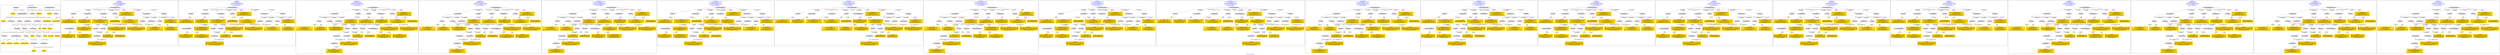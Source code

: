 digraph n0 {
fontcolor="blue"
remincross="true"
label="s04-ima-artworks.xml"
subgraph cluster_0 {
label="1-correct model"
n2[style="filled",color="white",fillcolor="lightgray",label="E12_Production1"];
n3[style="filled",color="white",fillcolor="lightgray",label="E21_Person1"];
n4[style="filled",color="white",fillcolor="lightgray",label="E55_Type1"];
n5[style="filled",color="white",fillcolor="lightgray",label="E52_Time-Span3"];
n6[style="filled",color="white",fillcolor="lightgray",label="E69_Death1"];
n7[style="filled",color="white",fillcolor="lightgray",label="E74_Group1"];
n8[style="filled",color="white",fillcolor="lightgray",label="E82_Actor_Appellation1"];
n9[style="filled",color="white",fillcolor="lightgray",label="E67_Birth1"];
n10[shape="plaintext",style="filled",fillcolor="gold",label="artistURI"];
n11[style="filled",color="white",fillcolor="lightgray",label="E22_Man-Made_Object1"];
n12[style="filled",color="white",fillcolor="lightgray",label="E35_Title1"];
n13[style="filled",color="white",fillcolor="lightgray",label="E8_Acquisition1"];
n14[style="filled",color="white",fillcolor="lightgray",label="E54_Dimension1"];
n15[shape="plaintext",style="filled",fillcolor="gold",label="sourceURL"];
n16[style="filled",color="white",fillcolor="lightgray",label="E33_Linguistic_Object1"];
n17[style="filled",color="white",fillcolor="lightgray",label="E55_Type2"];
n18[shape="plaintext",style="filled",fillcolor="gold",label="provenance"];
n19[style="filled",color="white",fillcolor="lightgray",label="E33_Linguistic_Object2"];
n20[style="filled",color="white",fillcolor="lightgray",label="E55_Type3"];
n21[shape="plaintext",style="filled",fillcolor="gold",label="galleryLabel"];
n22[shape="plaintext",style="filled",fillcolor="gold",label="title"];
n23[style="filled",color="white",fillcolor="lightgray",label="E38_Image1"];
n24[shape="plaintext",style="filled",fillcolor="gold",label="imageURL"];
n25[style="filled",color="white",fillcolor="lightgray",label="E52_Time-Span1"];
n26[shape="plaintext",style="filled",fillcolor="gold",label="birthDate"];
n27[style="filled",color="white",fillcolor="lightgray",label="E52_Time-Span2"];
n28[shape="plaintext",style="filled",fillcolor="gold",label="deathDate"];
n29[shape="plaintext",style="filled",fillcolor="gold",label="creationDate"];
n30[shape="plaintext",style="filled",fillcolor="gold",label="dimensions"];
n31[shape="plaintext",style="filled",fillcolor="gold",label="materialsURI"];
n32[shape="plaintext",style="filled",fillcolor="gold",label="materials"];
n33[shape="plaintext",style="filled",fillcolor="gold",label="provenanceTypeURI"];
n34[shape="plaintext",style="filled",fillcolor="gold",label="galleryLabelTypeURI"];
n35[shape="plaintext",style="filled",fillcolor="gold",label="nationalityURI"];
n36[shape="plaintext",style="filled",fillcolor="gold",label="nationality"];
n37[shape="plaintext",style="filled",fillcolor="gold",label="artistAppellationURI"];
n38[shape="plaintext",style="filled",fillcolor="gold",label="artistFirstLast"];
n39[shape="plaintext",style="filled",fillcolor="gold",label="creditLine"];
}
subgraph cluster_1 {
label="candidate 0\nlink coherence:1.0\nnode coherence:1.0\nconfidence:0.5149099341291636\nmapping score:0.5539895858861917\ncost:29.99991\n-precision:0.53-recall:0.43"
n41[style="filled",color="white",fillcolor="lightgray",label="E12_Production1"];
n42[style="filled",color="white",fillcolor="lightgray",label="E21_Person1"];
n43[style="filled",color="white",fillcolor="lightgray",label="E52_Time-Span2"];
n44[style="filled",color="white",fillcolor="lightgray",label="E55_Type1"];
n45[style="filled",color="white",fillcolor="lightgray",label="E67_Birth1"];
n46[style="filled",color="white",fillcolor="lightgray",label="E74_Group1"];
n47[style="filled",color="white",fillcolor="lightgray",label="E82_Actor_Appellation1"];
n48[style="filled",color="white",fillcolor="lightgray",label="E22_Man-Made_Object1"];
n49[style="filled",color="white",fillcolor="lightgray",label="E30_Right1"];
n50[style="filled",color="white",fillcolor="lightgray",label="E35_Title1"];
n51[style="filled",color="white",fillcolor="lightgray",label="E40_Legal_Body1"];
n52[style="filled",color="white",fillcolor="lightgray",label="E54_Dimension1"];
n53[style="filled",color="white",fillcolor="lightgray",label="E55_Type2"];
n54[style="filled",color="white",fillcolor="lightgray",label="E52_Time-Span1"];
n55[shape="plaintext",style="filled",fillcolor="gold",label="dimensions\n[E54_Dimension,P3_has_note,0.786]\n[E82_Actor_Appellation,label,0.211]\n[E35_Title,label,0.003]\n[E29_Design_or_Procedure,P3_has_note,0.0]"];
n56[shape="plaintext",style="filled",fillcolor="gold",label="artistAppellationURI\n[E82_Actor_Appellation,classLink,0.932]\n[E21_Person,classLink,0.06]\n[E82_Actor_Appellation,label,0.008]\n[E30_Right,P3_has_note,0.0]"];
n57[shape="plaintext",style="filled",fillcolor="gold",label="artistFirstLast\n[E82_Actor_Appellation,label,0.908]\n[E35_Title,label,0.053]\n[E30_Right,P3_has_note,0.037]\n[E22_Man-Made_Object,classLink,0.001]"];
n58[shape="plaintext",style="filled",fillcolor="gold",label="provenanceTypeURI\n[E55_Type,classLink,0.519]\n[E74_Group,classLink,0.481]"];
n59[shape="plaintext",style="filled",fillcolor="gold",label="materialsURI\n[E55_Type,classLink,0.768]\n[E74_Group,classLink,0.231]\n[E55_Type,label,0.0]\n[E29_Design_or_Procedure,P3_has_note,0.0]"];
n60[shape="plaintext",style="filled",fillcolor="gold",label="imageURL\n[E82_Actor_Appellation,label,0.983]\n[E54_Dimension,P3_has_note,0.017]\n[E22_Man-Made_Object,classLink,0.0]\n[E35_Title,label,0.0]"];
n61[shape="plaintext",style="filled",fillcolor="gold",label="nationalityURI\n[E74_Group,classLink,0.788]\n[E74_Group,label,0.125]\n[E55_Type,classLink,0.086]"];
n62[shape="plaintext",style="filled",fillcolor="gold",label="artistURI\n[E21_Person,classLink,0.509]\n[E82_Actor_Appellation,classLink,0.424]\n[E82_Actor_Appellation,label,0.067]\n[E35_Title,label,0.0]"];
n63[shape="plaintext",style="filled",fillcolor="gold",label="provenance\n[E30_Right,P3_has_note,0.587]\n[E35_Title,label,0.217]\n[E40_Legal_Body,label,0.119]\n[E82_Actor_Appellation,label,0.077]"];
n64[shape="plaintext",style="filled",fillcolor="gold",label="birthDate\n[E52_Time-Span,P82a_begin_of_the_begin,0.38]\n[E52_Time-Span,P82_at_some_time_within,0.343]\n[E52_Time-Span,P82b_end_of_the_end,0.171]\n[E52_Time-Span,label,0.106]"];
n65[shape="plaintext",style="filled",fillcolor="gold",label="materials\n[E55_Type,label,0.5]\n[E29_Design_or_Procedure,P3_has_note,0.5]\n[E55_Type,classLink,0.0]\n[E82_Actor_Appellation,label,0.0]"];
n66[shape="plaintext",style="filled",fillcolor="gold",label="title\n[E35_Title,label,0.849]\n[E82_Actor_Appellation,label,0.101]\n[E30_Right,P3_has_note,0.047]\n[E22_Man-Made_Object,classLink,0.002]"];
n67[shape="plaintext",style="filled",fillcolor="gold",label="sourceURL\n[E40_Legal_Body,label,0.489]\n[E30_Right,P3_has_note,0.347]\n[E82_Actor_Appellation,label,0.086]\n[E35_Title,label,0.078]"];
n68[shape="plaintext",style="filled",fillcolor="gold",label="galleryLabel\n[E35_Title,label,0.696]\n[E30_Right,P3_has_note,0.173]\n[E55_Type,label,0.07]\n[E82_Actor_Appellation,label,0.061]"];
n69[shape="plaintext",style="filled",fillcolor="gold",label="creationDate\n[E52_Time-Span,P82b_end_of_the_end,0.322]\n[E52_Time-Span,P82_at_some_time_within,0.314]\n[E52_Time-Span,P82a_begin_of_the_begin,0.276]\n[E52_Time-Span,label,0.088]"];
n70[shape="plaintext",style="filled",fillcolor="gold",label="deathDate\n[E52_Time-Span,P82b_end_of_the_end,0.458]\n[E52_Time-Span,P82_at_some_time_within,0.376]\n[E52_Time-Span,P82a_begin_of_the_begin,0.111]\n[E52_Time-Span,label,0.055]"];
n71[shape="plaintext",style="filled",fillcolor="gold",label="galleryLabelTypeURI\n[E55_Type,classLink,0.519]\n[E74_Group,classLink,0.481]"];
}
subgraph cluster_2 {
label="candidate 1\nlink coherence:1.0\nnode coherence:1.0\nconfidence:0.4586500198293402\nmapping score:0.535236281119584\ncost:29.99991\n-precision:0.43-recall:0.35"
n73[style="filled",color="white",fillcolor="lightgray",label="E12_Production1"];
n74[style="filled",color="white",fillcolor="lightgray",label="E21_Person1"];
n75[style="filled",color="white",fillcolor="lightgray",label="E52_Time-Span2"];
n76[style="filled",color="white",fillcolor="lightgray",label="E55_Type1"];
n77[style="filled",color="white",fillcolor="lightgray",label="E67_Birth1"];
n78[style="filled",color="white",fillcolor="lightgray",label="E74_Group1"];
n79[style="filled",color="white",fillcolor="lightgray",label="E82_Actor_Appellation1"];
n80[style="filled",color="white",fillcolor="lightgray",label="E22_Man-Made_Object1"];
n81[style="filled",color="white",fillcolor="lightgray",label="E30_Right1"];
n82[style="filled",color="white",fillcolor="lightgray",label="E35_Title1"];
n83[style="filled",color="white",fillcolor="lightgray",label="E40_Legal_Body1"];
n84[style="filled",color="white",fillcolor="lightgray",label="E54_Dimension1"];
n85[style="filled",color="white",fillcolor="lightgray",label="E55_Type2"];
n86[style="filled",color="white",fillcolor="lightgray",label="E52_Time-Span1"];
n87[shape="plaintext",style="filled",fillcolor="gold",label="dimensions\n[E54_Dimension,P3_has_note,0.786]\n[E82_Actor_Appellation,label,0.211]\n[E35_Title,label,0.003]\n[E29_Design_or_Procedure,P3_has_note,0.0]"];
n88[shape="plaintext",style="filled",fillcolor="gold",label="artistURI\n[E21_Person,classLink,0.509]\n[E82_Actor_Appellation,classLink,0.424]\n[E82_Actor_Appellation,label,0.067]\n[E35_Title,label,0.0]"];
n89[shape="plaintext",style="filled",fillcolor="gold",label="artistFirstLast\n[E82_Actor_Appellation,label,0.908]\n[E35_Title,label,0.053]\n[E30_Right,P3_has_note,0.037]\n[E22_Man-Made_Object,classLink,0.001]"];
n90[shape="plaintext",style="filled",fillcolor="gold",label="materialsURI\n[E55_Type,classLink,0.768]\n[E74_Group,classLink,0.231]\n[E55_Type,label,0.0]\n[E29_Design_or_Procedure,P3_has_note,0.0]"];
n91[shape="plaintext",style="filled",fillcolor="gold",label="galleryLabelTypeURI\n[E55_Type,classLink,0.519]\n[E74_Group,classLink,0.481]"];
n92[shape="plaintext",style="filled",fillcolor="gold",label="imageURL\n[E82_Actor_Appellation,label,0.983]\n[E54_Dimension,P3_has_note,0.017]\n[E22_Man-Made_Object,classLink,0.0]\n[E35_Title,label,0.0]"];
n93[shape="plaintext",style="filled",fillcolor="gold",label="nationalityURI\n[E74_Group,classLink,0.788]\n[E74_Group,label,0.125]\n[E55_Type,classLink,0.086]"];
n94[shape="plaintext",style="filled",fillcolor="gold",label="artistAppellationURI\n[E82_Actor_Appellation,classLink,0.932]\n[E21_Person,classLink,0.06]\n[E82_Actor_Appellation,label,0.008]\n[E30_Right,P3_has_note,0.0]"];
n95[shape="plaintext",style="filled",fillcolor="gold",label="provenance\n[E30_Right,P3_has_note,0.587]\n[E35_Title,label,0.217]\n[E40_Legal_Body,label,0.119]\n[E82_Actor_Appellation,label,0.077]"];
n96[shape="plaintext",style="filled",fillcolor="gold",label="birthDate\n[E52_Time-Span,P82a_begin_of_the_begin,0.38]\n[E52_Time-Span,P82_at_some_time_within,0.343]\n[E52_Time-Span,P82b_end_of_the_end,0.171]\n[E52_Time-Span,label,0.106]"];
n97[shape="plaintext",style="filled",fillcolor="gold",label="materials\n[E55_Type,label,0.5]\n[E29_Design_or_Procedure,P3_has_note,0.5]\n[E55_Type,classLink,0.0]\n[E82_Actor_Appellation,label,0.0]"];
n98[shape="plaintext",style="filled",fillcolor="gold",label="title\n[E35_Title,label,0.849]\n[E82_Actor_Appellation,label,0.101]\n[E30_Right,P3_has_note,0.047]\n[E22_Man-Made_Object,classLink,0.002]"];
n99[shape="plaintext",style="filled",fillcolor="gold",label="sourceURL\n[E40_Legal_Body,label,0.489]\n[E30_Right,P3_has_note,0.347]\n[E82_Actor_Appellation,label,0.086]\n[E35_Title,label,0.078]"];
n100[shape="plaintext",style="filled",fillcolor="gold",label="galleryLabel\n[E35_Title,label,0.696]\n[E30_Right,P3_has_note,0.173]\n[E55_Type,label,0.07]\n[E82_Actor_Appellation,label,0.061]"];
n101[shape="plaintext",style="filled",fillcolor="gold",label="creationDate\n[E52_Time-Span,P82b_end_of_the_end,0.322]\n[E52_Time-Span,P82_at_some_time_within,0.314]\n[E52_Time-Span,P82a_begin_of_the_begin,0.276]\n[E52_Time-Span,label,0.088]"];
n102[shape="plaintext",style="filled",fillcolor="gold",label="provenanceTypeURI\n[E55_Type,classLink,0.519]\n[E74_Group,classLink,0.481]"];
n103[shape="plaintext",style="filled",fillcolor="gold",label="deathDate\n[E52_Time-Span,P82b_end_of_the_end,0.458]\n[E52_Time-Span,P82_at_some_time_within,0.376]\n[E52_Time-Span,P82a_begin_of_the_begin,0.111]\n[E52_Time-Span,label,0.055]"];
}
subgraph cluster_3 {
label="candidate 10\nlink coherence:0.96875\nnode coherence:1.0\nconfidence:0.4542521982780704\nmapping score:0.533770340602494\ncost:130.9999\n-precision:0.5-recall:0.43"
n105[style="filled",color="white",fillcolor="lightgray",label="E12_Production1"];
n106[style="filled",color="white",fillcolor="lightgray",label="E21_Person1"];
n107[style="filled",color="white",fillcolor="lightgray",label="E52_Time-Span2"];
n108[style="filled",color="white",fillcolor="lightgray",label="E55_Type1"];
n109[style="filled",color="white",fillcolor="lightgray",label="E67_Birth1"];
n110[style="filled",color="white",fillcolor="lightgray",label="E69_Death1"];
n111[style="filled",color="white",fillcolor="lightgray",label="E74_Group1"];
n112[style="filled",color="white",fillcolor="lightgray",label="E82_Actor_Appellation1"];
n113[style="filled",color="white",fillcolor="lightgray",label="E22_Man-Made_Object1"];
n114[style="filled",color="white",fillcolor="lightgray",label="E30_Right1"];
n115[style="filled",color="white",fillcolor="lightgray",label="E35_Title1"];
n116[style="filled",color="white",fillcolor="lightgray",label="E40_Legal_Body1"];
n117[style="filled",color="white",fillcolor="lightgray",label="E55_Type2"];
n118[style="filled",color="white",fillcolor="lightgray",label="E52_Time-Span1"];
n119[style="filled",color="white",fillcolor="lightgray",label="E52_Time-Span3"];
n120[style="filled",color="white",fillcolor="lightgray",label="E54_Dimension1"];
n121[shape="plaintext",style="filled",fillcolor="gold",label="dimensions\n[E54_Dimension,P3_has_note,0.786]\n[E82_Actor_Appellation,label,0.211]\n[E35_Title,label,0.003]\n[E29_Design_or_Procedure,P3_has_note,0.0]"];
n122[shape="plaintext",style="filled",fillcolor="gold",label="artistURI\n[E21_Person,classLink,0.509]\n[E82_Actor_Appellation,classLink,0.424]\n[E82_Actor_Appellation,label,0.067]\n[E35_Title,label,0.0]"];
n123[shape="plaintext",style="filled",fillcolor="gold",label="artistFirstLast\n[E82_Actor_Appellation,label,0.908]\n[E35_Title,label,0.053]\n[E30_Right,P3_has_note,0.037]\n[E22_Man-Made_Object,classLink,0.001]"];
n124[shape="plaintext",style="filled",fillcolor="gold",label="provenanceTypeURI\n[E55_Type,classLink,0.519]\n[E74_Group,classLink,0.481]"];
n125[shape="plaintext",style="filled",fillcolor="gold",label="materialsURI\n[E55_Type,classLink,0.768]\n[E74_Group,classLink,0.231]\n[E55_Type,label,0.0]\n[E29_Design_or_Procedure,P3_has_note,0.0]"];
n126[shape="plaintext",style="filled",fillcolor="gold",label="imageURL\n[E82_Actor_Appellation,label,0.983]\n[E54_Dimension,P3_has_note,0.017]\n[E22_Man-Made_Object,classLink,0.0]\n[E35_Title,label,0.0]"];
n127[shape="plaintext",style="filled",fillcolor="gold",label="nationalityURI\n[E74_Group,classLink,0.788]\n[E74_Group,label,0.125]\n[E55_Type,classLink,0.086]"];
n128[shape="plaintext",style="filled",fillcolor="gold",label="deathDate\n[E52_Time-Span,P82b_end_of_the_end,0.458]\n[E52_Time-Span,P82_at_some_time_within,0.376]\n[E52_Time-Span,P82a_begin_of_the_begin,0.111]\n[E52_Time-Span,label,0.055]"];
n129[shape="plaintext",style="filled",fillcolor="gold",label="artistAppellationURI\n[E82_Actor_Appellation,classLink,0.932]\n[E21_Person,classLink,0.06]\n[E82_Actor_Appellation,label,0.008]\n[E30_Right,P3_has_note,0.0]"];
n130[shape="plaintext",style="filled",fillcolor="gold",label="provenance\n[E30_Right,P3_has_note,0.587]\n[E35_Title,label,0.217]\n[E40_Legal_Body,label,0.119]\n[E82_Actor_Appellation,label,0.077]"];
n131[shape="plaintext",style="filled",fillcolor="gold",label="birthDate\n[E52_Time-Span,P82a_begin_of_the_begin,0.38]\n[E52_Time-Span,P82_at_some_time_within,0.343]\n[E52_Time-Span,P82b_end_of_the_end,0.171]\n[E52_Time-Span,label,0.106]"];
n132[shape="plaintext",style="filled",fillcolor="gold",label="materials\n[E55_Type,label,0.5]\n[E29_Design_or_Procedure,P3_has_note,0.5]\n[E55_Type,classLink,0.0]\n[E82_Actor_Appellation,label,0.0]"];
n133[shape="plaintext",style="filled",fillcolor="gold",label="title\n[E35_Title,label,0.849]\n[E82_Actor_Appellation,label,0.101]\n[E30_Right,P3_has_note,0.047]\n[E22_Man-Made_Object,classLink,0.002]"];
n134[shape="plaintext",style="filled",fillcolor="gold",label="sourceURL\n[E40_Legal_Body,label,0.489]\n[E30_Right,P3_has_note,0.347]\n[E82_Actor_Appellation,label,0.086]\n[E35_Title,label,0.078]"];
n135[shape="plaintext",style="filled",fillcolor="gold",label="galleryLabel\n[E35_Title,label,0.696]\n[E30_Right,P3_has_note,0.173]\n[E55_Type,label,0.07]\n[E82_Actor_Appellation,label,0.061]"];
n136[shape="plaintext",style="filled",fillcolor="gold",label="creationDate\n[E52_Time-Span,P82b_end_of_the_end,0.322]\n[E52_Time-Span,P82_at_some_time_within,0.314]\n[E52_Time-Span,P82a_begin_of_the_begin,0.276]\n[E52_Time-Span,label,0.088]"];
n137[shape="plaintext",style="filled",fillcolor="gold",label="galleryLabelTypeURI\n[E55_Type,classLink,0.519]\n[E74_Group,classLink,0.481]"];
}
subgraph cluster_4 {
label="candidate 11\nlink coherence:0.96875\nnode coherence:1.0\nconfidence:0.43927996822799426\nmapping score:0.5287795972524686\ncost:130.9999\n-precision:0.5-recall:0.43"
n139[style="filled",color="white",fillcolor="lightgray",label="E12_Production1"];
n140[style="filled",color="white",fillcolor="lightgray",label="E21_Person1"];
n141[style="filled",color="white",fillcolor="lightgray",label="E52_Time-Span2"];
n142[style="filled",color="white",fillcolor="lightgray",label="E55_Type1"];
n143[style="filled",color="white",fillcolor="lightgray",label="E67_Birth1"];
n144[style="filled",color="white",fillcolor="lightgray",label="E69_Death1"];
n145[style="filled",color="white",fillcolor="lightgray",label="E74_Group1"];
n146[style="filled",color="white",fillcolor="lightgray",label="E82_Actor_Appellation1"];
n147[style="filled",color="white",fillcolor="lightgray",label="E22_Man-Made_Object1"];
n148[style="filled",color="white",fillcolor="lightgray",label="E30_Right1"];
n149[style="filled",color="white",fillcolor="lightgray",label="E35_Title1"];
n150[style="filled",color="white",fillcolor="lightgray",label="E40_Legal_Body1"];
n151[style="filled",color="white",fillcolor="lightgray",label="E55_Type2"];
n152[style="filled",color="white",fillcolor="lightgray",label="E52_Time-Span1"];
n153[style="filled",color="white",fillcolor="lightgray",label="E52_Time-Span3"];
n154[style="filled",color="white",fillcolor="lightgray",label="E54_Dimension1"];
n155[shape="plaintext",style="filled",fillcolor="gold",label="dimensions\n[E54_Dimension,P3_has_note,0.786]\n[E82_Actor_Appellation,label,0.211]\n[E35_Title,label,0.003]\n[E29_Design_or_Procedure,P3_has_note,0.0]"];
n156[shape="plaintext",style="filled",fillcolor="gold",label="artistURI\n[E21_Person,classLink,0.509]\n[E82_Actor_Appellation,classLink,0.424]\n[E82_Actor_Appellation,label,0.067]\n[E35_Title,label,0.0]"];
n157[shape="plaintext",style="filled",fillcolor="gold",label="artistFirstLast\n[E82_Actor_Appellation,label,0.908]\n[E35_Title,label,0.053]\n[E30_Right,P3_has_note,0.037]\n[E22_Man-Made_Object,classLink,0.001]"];
n158[shape="plaintext",style="filled",fillcolor="gold",label="provenanceTypeURI\n[E55_Type,classLink,0.519]\n[E74_Group,classLink,0.481]"];
n159[shape="plaintext",style="filled",fillcolor="gold",label="materialsURI\n[E55_Type,classLink,0.768]\n[E74_Group,classLink,0.231]\n[E55_Type,label,0.0]\n[E29_Design_or_Procedure,P3_has_note,0.0]"];
n160[shape="plaintext",style="filled",fillcolor="gold",label="imageURL\n[E82_Actor_Appellation,label,0.983]\n[E54_Dimension,P3_has_note,0.017]\n[E22_Man-Made_Object,classLink,0.0]\n[E35_Title,label,0.0]"];
n161[shape="plaintext",style="filled",fillcolor="gold",label="nationalityURI\n[E74_Group,classLink,0.788]\n[E74_Group,label,0.125]\n[E55_Type,classLink,0.086]"];
n162[shape="plaintext",style="filled",fillcolor="gold",label="deathDate\n[E52_Time-Span,P82b_end_of_the_end,0.458]\n[E52_Time-Span,P82_at_some_time_within,0.376]\n[E52_Time-Span,P82a_begin_of_the_begin,0.111]\n[E52_Time-Span,label,0.055]"];
n163[shape="plaintext",style="filled",fillcolor="gold",label="artistAppellationURI\n[E82_Actor_Appellation,classLink,0.932]\n[E21_Person,classLink,0.06]\n[E82_Actor_Appellation,label,0.008]\n[E30_Right,P3_has_note,0.0]"];
n164[shape="plaintext",style="filled",fillcolor="gold",label="provenance\n[E30_Right,P3_has_note,0.587]\n[E35_Title,label,0.217]\n[E40_Legal_Body,label,0.119]\n[E82_Actor_Appellation,label,0.077]"];
n165[shape="plaintext",style="filled",fillcolor="gold",label="creationDate\n[E52_Time-Span,P82b_end_of_the_end,0.322]\n[E52_Time-Span,P82_at_some_time_within,0.314]\n[E52_Time-Span,P82a_begin_of_the_begin,0.276]\n[E52_Time-Span,label,0.088]"];
n166[shape="plaintext",style="filled",fillcolor="gold",label="materials\n[E55_Type,label,0.5]\n[E29_Design_or_Procedure,P3_has_note,0.5]\n[E55_Type,classLink,0.0]\n[E82_Actor_Appellation,label,0.0]"];
n167[shape="plaintext",style="filled",fillcolor="gold",label="title\n[E35_Title,label,0.849]\n[E82_Actor_Appellation,label,0.101]\n[E30_Right,P3_has_note,0.047]\n[E22_Man-Made_Object,classLink,0.002]"];
n168[shape="plaintext",style="filled",fillcolor="gold",label="sourceURL\n[E40_Legal_Body,label,0.489]\n[E30_Right,P3_has_note,0.347]\n[E82_Actor_Appellation,label,0.086]\n[E35_Title,label,0.078]"];
n169[shape="plaintext",style="filled",fillcolor="gold",label="galleryLabel\n[E35_Title,label,0.696]\n[E30_Right,P3_has_note,0.173]\n[E55_Type,label,0.07]\n[E82_Actor_Appellation,label,0.061]"];
n170[shape="plaintext",style="filled",fillcolor="gold",label="birthDate\n[E52_Time-Span,P82a_begin_of_the_begin,0.38]\n[E52_Time-Span,P82_at_some_time_within,0.343]\n[E52_Time-Span,P82b_end_of_the_end,0.171]\n[E52_Time-Span,label,0.106]"];
n171[shape="plaintext",style="filled",fillcolor="gold",label="galleryLabelTypeURI\n[E55_Type,classLink,0.519]\n[E74_Group,classLink,0.481]"];
}
subgraph cluster_5 {
label="candidate 12\nlink coherence:0.9666666666666667\nnode coherence:1.0\nconfidence:0.5149099341291636\nmapping score:0.5539895858861917\ncost:128.99992\n-precision:0.5-recall:0.41"
n173[style="filled",color="white",fillcolor="lightgray",label="E12_Production1"];
n174[style="filled",color="white",fillcolor="lightgray",label="E21_Person1"];
n175[style="filled",color="white",fillcolor="lightgray",label="E52_Time-Span2"];
n176[style="filled",color="white",fillcolor="lightgray",label="E55_Type1"];
n177[style="filled",color="white",fillcolor="lightgray",label="E67_Birth1"];
n178[style="filled",color="white",fillcolor="lightgray",label="E74_Group1"];
n179[style="filled",color="white",fillcolor="lightgray",label="E82_Actor_Appellation1"];
n180[style="filled",color="white",fillcolor="lightgray",label="E22_Man-Made_Object1"];
n181[style="filled",color="white",fillcolor="lightgray",label="E30_Right1"];
n182[style="filled",color="white",fillcolor="lightgray",label="E35_Title1"];
n183[style="filled",color="white",fillcolor="lightgray",label="E40_Legal_Body1"];
n184[style="filled",color="white",fillcolor="lightgray",label="E55_Type2"];
n185[style="filled",color="white",fillcolor="lightgray",label="E52_Time-Span1"];
n186[style="filled",color="white",fillcolor="lightgray",label="E54_Dimension1"];
n187[shape="plaintext",style="filled",fillcolor="gold",label="dimensions\n[E54_Dimension,P3_has_note,0.786]\n[E82_Actor_Appellation,label,0.211]\n[E35_Title,label,0.003]\n[E29_Design_or_Procedure,P3_has_note,0.0]"];
n188[shape="plaintext",style="filled",fillcolor="gold",label="artistAppellationURI\n[E82_Actor_Appellation,classLink,0.932]\n[E21_Person,classLink,0.06]\n[E82_Actor_Appellation,label,0.008]\n[E30_Right,P3_has_note,0.0]"];
n189[shape="plaintext",style="filled",fillcolor="gold",label="artistFirstLast\n[E82_Actor_Appellation,label,0.908]\n[E35_Title,label,0.053]\n[E30_Right,P3_has_note,0.037]\n[E22_Man-Made_Object,classLink,0.001]"];
n190[shape="plaintext",style="filled",fillcolor="gold",label="provenanceTypeURI\n[E55_Type,classLink,0.519]\n[E74_Group,classLink,0.481]"];
n191[shape="plaintext",style="filled",fillcolor="gold",label="materialsURI\n[E55_Type,classLink,0.768]\n[E74_Group,classLink,0.231]\n[E55_Type,label,0.0]\n[E29_Design_or_Procedure,P3_has_note,0.0]"];
n192[shape="plaintext",style="filled",fillcolor="gold",label="imageURL\n[E82_Actor_Appellation,label,0.983]\n[E54_Dimension,P3_has_note,0.017]\n[E22_Man-Made_Object,classLink,0.0]\n[E35_Title,label,0.0]"];
n193[shape="plaintext",style="filled",fillcolor="gold",label="nationalityURI\n[E74_Group,classLink,0.788]\n[E74_Group,label,0.125]\n[E55_Type,classLink,0.086]"];
n194[shape="plaintext",style="filled",fillcolor="gold",label="artistURI\n[E21_Person,classLink,0.509]\n[E82_Actor_Appellation,classLink,0.424]\n[E82_Actor_Appellation,label,0.067]\n[E35_Title,label,0.0]"];
n195[shape="plaintext",style="filled",fillcolor="gold",label="provenance\n[E30_Right,P3_has_note,0.587]\n[E35_Title,label,0.217]\n[E40_Legal_Body,label,0.119]\n[E82_Actor_Appellation,label,0.077]"];
n196[shape="plaintext",style="filled",fillcolor="gold",label="birthDate\n[E52_Time-Span,P82a_begin_of_the_begin,0.38]\n[E52_Time-Span,P82_at_some_time_within,0.343]\n[E52_Time-Span,P82b_end_of_the_end,0.171]\n[E52_Time-Span,label,0.106]"];
n197[shape="plaintext",style="filled",fillcolor="gold",label="materials\n[E55_Type,label,0.5]\n[E29_Design_or_Procedure,P3_has_note,0.5]\n[E55_Type,classLink,0.0]\n[E82_Actor_Appellation,label,0.0]"];
n198[shape="plaintext",style="filled",fillcolor="gold",label="title\n[E35_Title,label,0.849]\n[E82_Actor_Appellation,label,0.101]\n[E30_Right,P3_has_note,0.047]\n[E22_Man-Made_Object,classLink,0.002]"];
n199[shape="plaintext",style="filled",fillcolor="gold",label="sourceURL\n[E40_Legal_Body,label,0.489]\n[E30_Right,P3_has_note,0.347]\n[E82_Actor_Appellation,label,0.086]\n[E35_Title,label,0.078]"];
n200[shape="plaintext",style="filled",fillcolor="gold",label="galleryLabel\n[E35_Title,label,0.696]\n[E30_Right,P3_has_note,0.173]\n[E55_Type,label,0.07]\n[E82_Actor_Appellation,label,0.061]"];
n201[shape="plaintext",style="filled",fillcolor="gold",label="creationDate\n[E52_Time-Span,P82b_end_of_the_end,0.322]\n[E52_Time-Span,P82_at_some_time_within,0.314]\n[E52_Time-Span,P82a_begin_of_the_begin,0.276]\n[E52_Time-Span,label,0.088]"];
n202[shape="plaintext",style="filled",fillcolor="gold",label="deathDate\n[E52_Time-Span,P82b_end_of_the_end,0.458]\n[E52_Time-Span,P82_at_some_time_within,0.376]\n[E52_Time-Span,P82a_begin_of_the_begin,0.111]\n[E52_Time-Span,label,0.055]"];
n203[shape="plaintext",style="filled",fillcolor="gold",label="galleryLabelTypeURI\n[E55_Type,classLink,0.519]\n[E74_Group,classLink,0.481]"];
}
subgraph cluster_6 {
label="candidate 13\nlink coherence:0.9666666666666667\nnode coherence:1.0\nconfidence:0.5149099341291636\nmapping score:0.5539895858861917\ncost:129.009912\n-precision:0.53-recall:0.43"
n205[style="filled",color="white",fillcolor="lightgray",label="E12_Production1"];
n206[style="filled",color="white",fillcolor="lightgray",label="E21_Person1"];
n207[style="filled",color="white",fillcolor="lightgray",label="E52_Time-Span2"];
n208[style="filled",color="white",fillcolor="lightgray",label="E55_Type1"];
n209[style="filled",color="white",fillcolor="lightgray",label="E67_Birth1"];
n210[style="filled",color="white",fillcolor="lightgray",label="E74_Group1"];
n211[style="filled",color="white",fillcolor="lightgray",label="E82_Actor_Appellation1"];
n212[style="filled",color="white",fillcolor="lightgray",label="E22_Man-Made_Object1"];
n213[style="filled",color="white",fillcolor="lightgray",label="E30_Right1"];
n214[style="filled",color="white",fillcolor="lightgray",label="E35_Title1"];
n215[style="filled",color="white",fillcolor="lightgray",label="E54_Dimension1"];
n216[style="filled",color="white",fillcolor="lightgray",label="E55_Type2"];
n217[style="filled",color="white",fillcolor="lightgray",label="E52_Time-Span1"];
n218[style="filled",color="white",fillcolor="lightgray",label="E40_Legal_Body1"];
n219[shape="plaintext",style="filled",fillcolor="gold",label="dimensions\n[E54_Dimension,P3_has_note,0.786]\n[E82_Actor_Appellation,label,0.211]\n[E35_Title,label,0.003]\n[E29_Design_or_Procedure,P3_has_note,0.0]"];
n220[shape="plaintext",style="filled",fillcolor="gold",label="artistAppellationURI\n[E82_Actor_Appellation,classLink,0.932]\n[E21_Person,classLink,0.06]\n[E82_Actor_Appellation,label,0.008]\n[E30_Right,P3_has_note,0.0]"];
n221[shape="plaintext",style="filled",fillcolor="gold",label="artistFirstLast\n[E82_Actor_Appellation,label,0.908]\n[E35_Title,label,0.053]\n[E30_Right,P3_has_note,0.037]\n[E22_Man-Made_Object,classLink,0.001]"];
n222[shape="plaintext",style="filled",fillcolor="gold",label="provenanceTypeURI\n[E55_Type,classLink,0.519]\n[E74_Group,classLink,0.481]"];
n223[shape="plaintext",style="filled",fillcolor="gold",label="materialsURI\n[E55_Type,classLink,0.768]\n[E74_Group,classLink,0.231]\n[E55_Type,label,0.0]\n[E29_Design_or_Procedure,P3_has_note,0.0]"];
n224[shape="plaintext",style="filled",fillcolor="gold",label="imageURL\n[E82_Actor_Appellation,label,0.983]\n[E54_Dimension,P3_has_note,0.017]\n[E22_Man-Made_Object,classLink,0.0]\n[E35_Title,label,0.0]"];
n225[shape="plaintext",style="filled",fillcolor="gold",label="nationalityURI\n[E74_Group,classLink,0.788]\n[E74_Group,label,0.125]\n[E55_Type,classLink,0.086]"];
n226[shape="plaintext",style="filled",fillcolor="gold",label="artistURI\n[E21_Person,classLink,0.509]\n[E82_Actor_Appellation,classLink,0.424]\n[E82_Actor_Appellation,label,0.067]\n[E35_Title,label,0.0]"];
n227[shape="plaintext",style="filled",fillcolor="gold",label="provenance\n[E30_Right,P3_has_note,0.587]\n[E35_Title,label,0.217]\n[E40_Legal_Body,label,0.119]\n[E82_Actor_Appellation,label,0.077]"];
n228[shape="plaintext",style="filled",fillcolor="gold",label="birthDate\n[E52_Time-Span,P82a_begin_of_the_begin,0.38]\n[E52_Time-Span,P82_at_some_time_within,0.343]\n[E52_Time-Span,P82b_end_of_the_end,0.171]\n[E52_Time-Span,label,0.106]"];
n229[shape="plaintext",style="filled",fillcolor="gold",label="materials\n[E55_Type,label,0.5]\n[E29_Design_or_Procedure,P3_has_note,0.5]\n[E55_Type,classLink,0.0]\n[E82_Actor_Appellation,label,0.0]"];
n230[shape="plaintext",style="filled",fillcolor="gold",label="title\n[E35_Title,label,0.849]\n[E82_Actor_Appellation,label,0.101]\n[E30_Right,P3_has_note,0.047]\n[E22_Man-Made_Object,classLink,0.002]"];
n231[shape="plaintext",style="filled",fillcolor="gold",label="sourceURL\n[E40_Legal_Body,label,0.489]\n[E30_Right,P3_has_note,0.347]\n[E82_Actor_Appellation,label,0.086]\n[E35_Title,label,0.078]"];
n232[shape="plaintext",style="filled",fillcolor="gold",label="galleryLabel\n[E35_Title,label,0.696]\n[E30_Right,P3_has_note,0.173]\n[E55_Type,label,0.07]\n[E82_Actor_Appellation,label,0.061]"];
n233[shape="plaintext",style="filled",fillcolor="gold",label="creationDate\n[E52_Time-Span,P82b_end_of_the_end,0.322]\n[E52_Time-Span,P82_at_some_time_within,0.314]\n[E52_Time-Span,P82a_begin_of_the_begin,0.276]\n[E52_Time-Span,label,0.088]"];
n234[shape="plaintext",style="filled",fillcolor="gold",label="deathDate\n[E52_Time-Span,P82b_end_of_the_end,0.458]\n[E52_Time-Span,P82_at_some_time_within,0.376]\n[E52_Time-Span,P82a_begin_of_the_begin,0.111]\n[E52_Time-Span,label,0.055]"];
n235[shape="plaintext",style="filled",fillcolor="gold",label="galleryLabelTypeURI\n[E55_Type,classLink,0.519]\n[E74_Group,classLink,0.481]"];
}
subgraph cluster_7 {
label="candidate 14\nlink coherence:0.9666666666666667\nnode coherence:1.0\nconfidence:0.5149099341291636\nmapping score:0.5539895858861917\ncost:129.009922\n-precision:0.5-recall:0.41"
n237[style="filled",color="white",fillcolor="lightgray",label="E12_Production1"];
n238[style="filled",color="white",fillcolor="lightgray",label="E21_Person1"];
n239[style="filled",color="white",fillcolor="lightgray",label="E52_Time-Span2"];
n240[style="filled",color="white",fillcolor="lightgray",label="E55_Type1"];
n241[style="filled",color="white",fillcolor="lightgray",label="E67_Birth1"];
n242[style="filled",color="white",fillcolor="lightgray",label="E74_Group1"];
n243[style="filled",color="white",fillcolor="lightgray",label="E22_Man-Made_Object1"];
n244[style="filled",color="white",fillcolor="lightgray",label="E30_Right1"];
n245[style="filled",color="white",fillcolor="lightgray",label="E35_Title1"];
n246[style="filled",color="white",fillcolor="lightgray",label="E40_Legal_Body1"];
n247[style="filled",color="white",fillcolor="lightgray",label="E54_Dimension1"];
n248[style="filled",color="white",fillcolor="lightgray",label="E55_Type2"];
n249[style="filled",color="white",fillcolor="lightgray",label="E52_Time-Span1"];
n250[style="filled",color="white",fillcolor="lightgray",label="E82_Actor_Appellation1"];
n251[shape="plaintext",style="filled",fillcolor="gold",label="dimensions\n[E54_Dimension,P3_has_note,0.786]\n[E82_Actor_Appellation,label,0.211]\n[E35_Title,label,0.003]\n[E29_Design_or_Procedure,P3_has_note,0.0]"];
n252[shape="plaintext",style="filled",fillcolor="gold",label="artistAppellationURI\n[E82_Actor_Appellation,classLink,0.932]\n[E21_Person,classLink,0.06]\n[E82_Actor_Appellation,label,0.008]\n[E30_Right,P3_has_note,0.0]"];
n253[shape="plaintext",style="filled",fillcolor="gold",label="artistFirstLast\n[E82_Actor_Appellation,label,0.908]\n[E35_Title,label,0.053]\n[E30_Right,P3_has_note,0.037]\n[E22_Man-Made_Object,classLink,0.001]"];
n254[shape="plaintext",style="filled",fillcolor="gold",label="provenanceTypeURI\n[E55_Type,classLink,0.519]\n[E74_Group,classLink,0.481]"];
n255[shape="plaintext",style="filled",fillcolor="gold",label="materialsURI\n[E55_Type,classLink,0.768]\n[E74_Group,classLink,0.231]\n[E55_Type,label,0.0]\n[E29_Design_or_Procedure,P3_has_note,0.0]"];
n256[shape="plaintext",style="filled",fillcolor="gold",label="imageURL\n[E82_Actor_Appellation,label,0.983]\n[E54_Dimension,P3_has_note,0.017]\n[E22_Man-Made_Object,classLink,0.0]\n[E35_Title,label,0.0]"];
n257[shape="plaintext",style="filled",fillcolor="gold",label="nationalityURI\n[E74_Group,classLink,0.788]\n[E74_Group,label,0.125]\n[E55_Type,classLink,0.086]"];
n258[shape="plaintext",style="filled",fillcolor="gold",label="artistURI\n[E21_Person,classLink,0.509]\n[E82_Actor_Appellation,classLink,0.424]\n[E82_Actor_Appellation,label,0.067]\n[E35_Title,label,0.0]"];
n259[shape="plaintext",style="filled",fillcolor="gold",label="provenance\n[E30_Right,P3_has_note,0.587]\n[E35_Title,label,0.217]\n[E40_Legal_Body,label,0.119]\n[E82_Actor_Appellation,label,0.077]"];
n260[shape="plaintext",style="filled",fillcolor="gold",label="birthDate\n[E52_Time-Span,P82a_begin_of_the_begin,0.38]\n[E52_Time-Span,P82_at_some_time_within,0.343]\n[E52_Time-Span,P82b_end_of_the_end,0.171]\n[E52_Time-Span,label,0.106]"];
n261[shape="plaintext",style="filled",fillcolor="gold",label="materials\n[E55_Type,label,0.5]\n[E29_Design_or_Procedure,P3_has_note,0.5]\n[E55_Type,classLink,0.0]\n[E82_Actor_Appellation,label,0.0]"];
n262[shape="plaintext",style="filled",fillcolor="gold",label="title\n[E35_Title,label,0.849]\n[E82_Actor_Appellation,label,0.101]\n[E30_Right,P3_has_note,0.047]\n[E22_Man-Made_Object,classLink,0.002]"];
n263[shape="plaintext",style="filled",fillcolor="gold",label="sourceURL\n[E40_Legal_Body,label,0.489]\n[E30_Right,P3_has_note,0.347]\n[E82_Actor_Appellation,label,0.086]\n[E35_Title,label,0.078]"];
n264[shape="plaintext",style="filled",fillcolor="gold",label="galleryLabel\n[E35_Title,label,0.696]\n[E30_Right,P3_has_note,0.173]\n[E55_Type,label,0.07]\n[E82_Actor_Appellation,label,0.061]"];
n265[shape="plaintext",style="filled",fillcolor="gold",label="creationDate\n[E52_Time-Span,P82b_end_of_the_end,0.322]\n[E52_Time-Span,P82_at_some_time_within,0.314]\n[E52_Time-Span,P82a_begin_of_the_begin,0.276]\n[E52_Time-Span,label,0.088]"];
n266[shape="plaintext",style="filled",fillcolor="gold",label="deathDate\n[E52_Time-Span,P82b_end_of_the_end,0.458]\n[E52_Time-Span,P82_at_some_time_within,0.376]\n[E52_Time-Span,P82a_begin_of_the_begin,0.111]\n[E52_Time-Span,label,0.055]"];
n267[shape="plaintext",style="filled",fillcolor="gold",label="galleryLabelTypeURI\n[E55_Type,classLink,0.519]\n[E74_Group,classLink,0.481]"];
}
subgraph cluster_8 {
label="candidate 15\nlink coherence:0.9666666666666667\nnode coherence:1.0\nconfidence:0.4586500198293402\nmapping score:0.535236281119584\ncost:128.99992\n-precision:0.4-recall:0.32"
n269[style="filled",color="white",fillcolor="lightgray",label="E12_Production1"];
n270[style="filled",color="white",fillcolor="lightgray",label="E21_Person1"];
n271[style="filled",color="white",fillcolor="lightgray",label="E52_Time-Span2"];
n272[style="filled",color="white",fillcolor="lightgray",label="E55_Type1"];
n273[style="filled",color="white",fillcolor="lightgray",label="E67_Birth1"];
n274[style="filled",color="white",fillcolor="lightgray",label="E74_Group1"];
n275[style="filled",color="white",fillcolor="lightgray",label="E82_Actor_Appellation1"];
n276[style="filled",color="white",fillcolor="lightgray",label="E22_Man-Made_Object1"];
n277[style="filled",color="white",fillcolor="lightgray",label="E30_Right1"];
n278[style="filled",color="white",fillcolor="lightgray",label="E35_Title1"];
n279[style="filled",color="white",fillcolor="lightgray",label="E40_Legal_Body1"];
n280[style="filled",color="white",fillcolor="lightgray",label="E55_Type2"];
n281[style="filled",color="white",fillcolor="lightgray",label="E52_Time-Span1"];
n282[style="filled",color="white",fillcolor="lightgray",label="E54_Dimension1"];
n283[shape="plaintext",style="filled",fillcolor="gold",label="dimensions\n[E54_Dimension,P3_has_note,0.786]\n[E82_Actor_Appellation,label,0.211]\n[E35_Title,label,0.003]\n[E29_Design_or_Procedure,P3_has_note,0.0]"];
n284[shape="plaintext",style="filled",fillcolor="gold",label="artistURI\n[E21_Person,classLink,0.509]\n[E82_Actor_Appellation,classLink,0.424]\n[E82_Actor_Appellation,label,0.067]\n[E35_Title,label,0.0]"];
n285[shape="plaintext",style="filled",fillcolor="gold",label="artistFirstLast\n[E82_Actor_Appellation,label,0.908]\n[E35_Title,label,0.053]\n[E30_Right,P3_has_note,0.037]\n[E22_Man-Made_Object,classLink,0.001]"];
n286[shape="plaintext",style="filled",fillcolor="gold",label="materialsURI\n[E55_Type,classLink,0.768]\n[E74_Group,classLink,0.231]\n[E55_Type,label,0.0]\n[E29_Design_or_Procedure,P3_has_note,0.0]"];
n287[shape="plaintext",style="filled",fillcolor="gold",label="galleryLabelTypeURI\n[E55_Type,classLink,0.519]\n[E74_Group,classLink,0.481]"];
n288[shape="plaintext",style="filled",fillcolor="gold",label="imageURL\n[E82_Actor_Appellation,label,0.983]\n[E54_Dimension,P3_has_note,0.017]\n[E22_Man-Made_Object,classLink,0.0]\n[E35_Title,label,0.0]"];
n289[shape="plaintext",style="filled",fillcolor="gold",label="nationalityURI\n[E74_Group,classLink,0.788]\n[E74_Group,label,0.125]\n[E55_Type,classLink,0.086]"];
n290[shape="plaintext",style="filled",fillcolor="gold",label="artistAppellationURI\n[E82_Actor_Appellation,classLink,0.932]\n[E21_Person,classLink,0.06]\n[E82_Actor_Appellation,label,0.008]\n[E30_Right,P3_has_note,0.0]"];
n291[shape="plaintext",style="filled",fillcolor="gold",label="provenance\n[E30_Right,P3_has_note,0.587]\n[E35_Title,label,0.217]\n[E40_Legal_Body,label,0.119]\n[E82_Actor_Appellation,label,0.077]"];
n292[shape="plaintext",style="filled",fillcolor="gold",label="birthDate\n[E52_Time-Span,P82a_begin_of_the_begin,0.38]\n[E52_Time-Span,P82_at_some_time_within,0.343]\n[E52_Time-Span,P82b_end_of_the_end,0.171]\n[E52_Time-Span,label,0.106]"];
n293[shape="plaintext",style="filled",fillcolor="gold",label="materials\n[E55_Type,label,0.5]\n[E29_Design_or_Procedure,P3_has_note,0.5]\n[E55_Type,classLink,0.0]\n[E82_Actor_Appellation,label,0.0]"];
n294[shape="plaintext",style="filled",fillcolor="gold",label="title\n[E35_Title,label,0.849]\n[E82_Actor_Appellation,label,0.101]\n[E30_Right,P3_has_note,0.047]\n[E22_Man-Made_Object,classLink,0.002]"];
n295[shape="plaintext",style="filled",fillcolor="gold",label="sourceURL\n[E40_Legal_Body,label,0.489]\n[E30_Right,P3_has_note,0.347]\n[E82_Actor_Appellation,label,0.086]\n[E35_Title,label,0.078]"];
n296[shape="plaintext",style="filled",fillcolor="gold",label="galleryLabel\n[E35_Title,label,0.696]\n[E30_Right,P3_has_note,0.173]\n[E55_Type,label,0.07]\n[E82_Actor_Appellation,label,0.061]"];
n297[shape="plaintext",style="filled",fillcolor="gold",label="creationDate\n[E52_Time-Span,P82b_end_of_the_end,0.322]\n[E52_Time-Span,P82_at_some_time_within,0.314]\n[E52_Time-Span,P82a_begin_of_the_begin,0.276]\n[E52_Time-Span,label,0.088]"];
n298[shape="plaintext",style="filled",fillcolor="gold",label="provenanceTypeURI\n[E55_Type,classLink,0.519]\n[E74_Group,classLink,0.481]"];
n299[shape="plaintext",style="filled",fillcolor="gold",label="deathDate\n[E52_Time-Span,P82b_end_of_the_end,0.458]\n[E52_Time-Span,P82_at_some_time_within,0.376]\n[E52_Time-Span,P82a_begin_of_the_begin,0.111]\n[E52_Time-Span,label,0.055]"];
}
subgraph cluster_9 {
label="candidate 16\nlink coherence:0.9666666666666667\nnode coherence:1.0\nconfidence:0.4586500198293402\nmapping score:0.535236281119584\ncost:129.009912\n-precision:0.43-recall:0.35"
n301[style="filled",color="white",fillcolor="lightgray",label="E12_Production1"];
n302[style="filled",color="white",fillcolor="lightgray",label="E21_Person1"];
n303[style="filled",color="white",fillcolor="lightgray",label="E52_Time-Span2"];
n304[style="filled",color="white",fillcolor="lightgray",label="E55_Type1"];
n305[style="filled",color="white",fillcolor="lightgray",label="E67_Birth1"];
n306[style="filled",color="white",fillcolor="lightgray",label="E74_Group1"];
n307[style="filled",color="white",fillcolor="lightgray",label="E82_Actor_Appellation1"];
n308[style="filled",color="white",fillcolor="lightgray",label="E22_Man-Made_Object1"];
n309[style="filled",color="white",fillcolor="lightgray",label="E30_Right1"];
n310[style="filled",color="white",fillcolor="lightgray",label="E35_Title1"];
n311[style="filled",color="white",fillcolor="lightgray",label="E54_Dimension1"];
n312[style="filled",color="white",fillcolor="lightgray",label="E55_Type2"];
n313[style="filled",color="white",fillcolor="lightgray",label="E52_Time-Span1"];
n314[style="filled",color="white",fillcolor="lightgray",label="E40_Legal_Body1"];
n315[shape="plaintext",style="filled",fillcolor="gold",label="dimensions\n[E54_Dimension,P3_has_note,0.786]\n[E82_Actor_Appellation,label,0.211]\n[E35_Title,label,0.003]\n[E29_Design_or_Procedure,P3_has_note,0.0]"];
n316[shape="plaintext",style="filled",fillcolor="gold",label="artistURI\n[E21_Person,classLink,0.509]\n[E82_Actor_Appellation,classLink,0.424]\n[E82_Actor_Appellation,label,0.067]\n[E35_Title,label,0.0]"];
n317[shape="plaintext",style="filled",fillcolor="gold",label="artistFirstLast\n[E82_Actor_Appellation,label,0.908]\n[E35_Title,label,0.053]\n[E30_Right,P3_has_note,0.037]\n[E22_Man-Made_Object,classLink,0.001]"];
n318[shape="plaintext",style="filled",fillcolor="gold",label="materialsURI\n[E55_Type,classLink,0.768]\n[E74_Group,classLink,0.231]\n[E55_Type,label,0.0]\n[E29_Design_or_Procedure,P3_has_note,0.0]"];
n319[shape="plaintext",style="filled",fillcolor="gold",label="galleryLabelTypeURI\n[E55_Type,classLink,0.519]\n[E74_Group,classLink,0.481]"];
n320[shape="plaintext",style="filled",fillcolor="gold",label="imageURL\n[E82_Actor_Appellation,label,0.983]\n[E54_Dimension,P3_has_note,0.017]\n[E22_Man-Made_Object,classLink,0.0]\n[E35_Title,label,0.0]"];
n321[shape="plaintext",style="filled",fillcolor="gold",label="nationalityURI\n[E74_Group,classLink,0.788]\n[E74_Group,label,0.125]\n[E55_Type,classLink,0.086]"];
n322[shape="plaintext",style="filled",fillcolor="gold",label="artistAppellationURI\n[E82_Actor_Appellation,classLink,0.932]\n[E21_Person,classLink,0.06]\n[E82_Actor_Appellation,label,0.008]\n[E30_Right,P3_has_note,0.0]"];
n323[shape="plaintext",style="filled",fillcolor="gold",label="provenance\n[E30_Right,P3_has_note,0.587]\n[E35_Title,label,0.217]\n[E40_Legal_Body,label,0.119]\n[E82_Actor_Appellation,label,0.077]"];
n324[shape="plaintext",style="filled",fillcolor="gold",label="birthDate\n[E52_Time-Span,P82a_begin_of_the_begin,0.38]\n[E52_Time-Span,P82_at_some_time_within,0.343]\n[E52_Time-Span,P82b_end_of_the_end,0.171]\n[E52_Time-Span,label,0.106]"];
n325[shape="plaintext",style="filled",fillcolor="gold",label="materials\n[E55_Type,label,0.5]\n[E29_Design_or_Procedure,P3_has_note,0.5]\n[E55_Type,classLink,0.0]\n[E82_Actor_Appellation,label,0.0]"];
n326[shape="plaintext",style="filled",fillcolor="gold",label="title\n[E35_Title,label,0.849]\n[E82_Actor_Appellation,label,0.101]\n[E30_Right,P3_has_note,0.047]\n[E22_Man-Made_Object,classLink,0.002]"];
n327[shape="plaintext",style="filled",fillcolor="gold",label="sourceURL\n[E40_Legal_Body,label,0.489]\n[E30_Right,P3_has_note,0.347]\n[E82_Actor_Appellation,label,0.086]\n[E35_Title,label,0.078]"];
n328[shape="plaintext",style="filled",fillcolor="gold",label="galleryLabel\n[E35_Title,label,0.696]\n[E30_Right,P3_has_note,0.173]\n[E55_Type,label,0.07]\n[E82_Actor_Appellation,label,0.061]"];
n329[shape="plaintext",style="filled",fillcolor="gold",label="creationDate\n[E52_Time-Span,P82b_end_of_the_end,0.322]\n[E52_Time-Span,P82_at_some_time_within,0.314]\n[E52_Time-Span,P82a_begin_of_the_begin,0.276]\n[E52_Time-Span,label,0.088]"];
n330[shape="plaintext",style="filled",fillcolor="gold",label="provenanceTypeURI\n[E55_Type,classLink,0.519]\n[E74_Group,classLink,0.481]"];
n331[shape="plaintext",style="filled",fillcolor="gold",label="deathDate\n[E52_Time-Span,P82b_end_of_the_end,0.458]\n[E52_Time-Span,P82_at_some_time_within,0.376]\n[E52_Time-Span,P82a_begin_of_the_begin,0.111]\n[E52_Time-Span,label,0.055]"];
}
subgraph cluster_10 {
label="candidate 17\nlink coherence:0.9666666666666667\nnode coherence:1.0\nconfidence:0.4586500198293402\nmapping score:0.535236281119584\ncost:129.009922\n-precision:0.4-recall:0.32"
n333[style="filled",color="white",fillcolor="lightgray",label="E12_Production1"];
n334[style="filled",color="white",fillcolor="lightgray",label="E21_Person1"];
n335[style="filled",color="white",fillcolor="lightgray",label="E52_Time-Span2"];
n336[style="filled",color="white",fillcolor="lightgray",label="E55_Type1"];
n337[style="filled",color="white",fillcolor="lightgray",label="E67_Birth1"];
n338[style="filled",color="white",fillcolor="lightgray",label="E74_Group1"];
n339[style="filled",color="white",fillcolor="lightgray",label="E22_Man-Made_Object1"];
n340[style="filled",color="white",fillcolor="lightgray",label="E30_Right1"];
n341[style="filled",color="white",fillcolor="lightgray",label="E35_Title1"];
n342[style="filled",color="white",fillcolor="lightgray",label="E40_Legal_Body1"];
n343[style="filled",color="white",fillcolor="lightgray",label="E54_Dimension1"];
n344[style="filled",color="white",fillcolor="lightgray",label="E55_Type2"];
n345[style="filled",color="white",fillcolor="lightgray",label="E52_Time-Span1"];
n346[style="filled",color="white",fillcolor="lightgray",label="E82_Actor_Appellation1"];
n347[shape="plaintext",style="filled",fillcolor="gold",label="dimensions\n[E54_Dimension,P3_has_note,0.786]\n[E82_Actor_Appellation,label,0.211]\n[E35_Title,label,0.003]\n[E29_Design_or_Procedure,P3_has_note,0.0]"];
n348[shape="plaintext",style="filled",fillcolor="gold",label="artistURI\n[E21_Person,classLink,0.509]\n[E82_Actor_Appellation,classLink,0.424]\n[E82_Actor_Appellation,label,0.067]\n[E35_Title,label,0.0]"];
n349[shape="plaintext",style="filled",fillcolor="gold",label="artistFirstLast\n[E82_Actor_Appellation,label,0.908]\n[E35_Title,label,0.053]\n[E30_Right,P3_has_note,0.037]\n[E22_Man-Made_Object,classLink,0.001]"];
n350[shape="plaintext",style="filled",fillcolor="gold",label="materialsURI\n[E55_Type,classLink,0.768]\n[E74_Group,classLink,0.231]\n[E55_Type,label,0.0]\n[E29_Design_or_Procedure,P3_has_note,0.0]"];
n351[shape="plaintext",style="filled",fillcolor="gold",label="galleryLabelTypeURI\n[E55_Type,classLink,0.519]\n[E74_Group,classLink,0.481]"];
n352[shape="plaintext",style="filled",fillcolor="gold",label="imageURL\n[E82_Actor_Appellation,label,0.983]\n[E54_Dimension,P3_has_note,0.017]\n[E22_Man-Made_Object,classLink,0.0]\n[E35_Title,label,0.0]"];
n353[shape="plaintext",style="filled",fillcolor="gold",label="nationalityURI\n[E74_Group,classLink,0.788]\n[E74_Group,label,0.125]\n[E55_Type,classLink,0.086]"];
n354[shape="plaintext",style="filled",fillcolor="gold",label="artistAppellationURI\n[E82_Actor_Appellation,classLink,0.932]\n[E21_Person,classLink,0.06]\n[E82_Actor_Appellation,label,0.008]\n[E30_Right,P3_has_note,0.0]"];
n355[shape="plaintext",style="filled",fillcolor="gold",label="provenance\n[E30_Right,P3_has_note,0.587]\n[E35_Title,label,0.217]\n[E40_Legal_Body,label,0.119]\n[E82_Actor_Appellation,label,0.077]"];
n356[shape="plaintext",style="filled",fillcolor="gold",label="birthDate\n[E52_Time-Span,P82a_begin_of_the_begin,0.38]\n[E52_Time-Span,P82_at_some_time_within,0.343]\n[E52_Time-Span,P82b_end_of_the_end,0.171]\n[E52_Time-Span,label,0.106]"];
n357[shape="plaintext",style="filled",fillcolor="gold",label="materials\n[E55_Type,label,0.5]\n[E29_Design_or_Procedure,P3_has_note,0.5]\n[E55_Type,classLink,0.0]\n[E82_Actor_Appellation,label,0.0]"];
n358[shape="plaintext",style="filled",fillcolor="gold",label="title\n[E35_Title,label,0.849]\n[E82_Actor_Appellation,label,0.101]\n[E30_Right,P3_has_note,0.047]\n[E22_Man-Made_Object,classLink,0.002]"];
n359[shape="plaintext",style="filled",fillcolor="gold",label="sourceURL\n[E40_Legal_Body,label,0.489]\n[E30_Right,P3_has_note,0.347]\n[E82_Actor_Appellation,label,0.086]\n[E35_Title,label,0.078]"];
n360[shape="plaintext",style="filled",fillcolor="gold",label="galleryLabel\n[E35_Title,label,0.696]\n[E30_Right,P3_has_note,0.173]\n[E55_Type,label,0.07]\n[E82_Actor_Appellation,label,0.061]"];
n361[shape="plaintext",style="filled",fillcolor="gold",label="creationDate\n[E52_Time-Span,P82b_end_of_the_end,0.322]\n[E52_Time-Span,P82_at_some_time_within,0.314]\n[E52_Time-Span,P82a_begin_of_the_begin,0.276]\n[E52_Time-Span,label,0.088]"];
n362[shape="plaintext",style="filled",fillcolor="gold",label="provenanceTypeURI\n[E55_Type,classLink,0.519]\n[E74_Group,classLink,0.481]"];
n363[shape="plaintext",style="filled",fillcolor="gold",label="deathDate\n[E52_Time-Span,P82b_end_of_the_end,0.458]\n[E52_Time-Span,P82_at_some_time_within,0.376]\n[E52_Time-Span,P82a_begin_of_the_begin,0.111]\n[E52_Time-Span,label,0.055]"];
}
subgraph cluster_11 {
label="candidate 18\nlink coherence:0.9666666666666667\nnode coherence:1.0\nconfidence:0.4586500175213662\nmapping score:0.5352362803502593\ncost:128.99992\n-precision:0.43-recall:0.35"
n365[style="filled",color="white",fillcolor="lightgray",label="E12_Production1"];
n366[style="filled",color="white",fillcolor="lightgray",label="E21_Person1"];
n367[style="filled",color="white",fillcolor="lightgray",label="E52_Time-Span2"];
n368[style="filled",color="white",fillcolor="lightgray",label="E55_Type1"];
n369[style="filled",color="white",fillcolor="lightgray",label="E67_Birth1"];
n370[style="filled",color="white",fillcolor="lightgray",label="E74_Group1"];
n371[style="filled",color="white",fillcolor="lightgray",label="E82_Actor_Appellation1"];
n372[style="filled",color="white",fillcolor="lightgray",label="E22_Man-Made_Object1"];
n373[style="filled",color="white",fillcolor="lightgray",label="E30_Right1"];
n374[style="filled",color="white",fillcolor="lightgray",label="E35_Title1"];
n375[style="filled",color="white",fillcolor="lightgray",label="E40_Legal_Body1"];
n376[style="filled",color="white",fillcolor="lightgray",label="E55_Type2"];
n377[style="filled",color="white",fillcolor="lightgray",label="E52_Time-Span1"];
n378[style="filled",color="white",fillcolor="lightgray",label="E54_Dimension1"];
n379[shape="plaintext",style="filled",fillcolor="gold",label="dimensions\n[E54_Dimension,P3_has_note,0.786]\n[E82_Actor_Appellation,label,0.211]\n[E35_Title,label,0.003]\n[E29_Design_or_Procedure,P3_has_note,0.0]"];
n380[shape="plaintext",style="filled",fillcolor="gold",label="artistURI\n[E21_Person,classLink,0.509]\n[E82_Actor_Appellation,classLink,0.424]\n[E82_Actor_Appellation,label,0.067]\n[E35_Title,label,0.0]"];
n381[shape="plaintext",style="filled",fillcolor="gold",label="artistFirstLast\n[E82_Actor_Appellation,label,0.908]\n[E35_Title,label,0.053]\n[E30_Right,P3_has_note,0.037]\n[E22_Man-Made_Object,classLink,0.001]"];
n382[shape="plaintext",style="filled",fillcolor="gold",label="provenanceTypeURI\n[E55_Type,classLink,0.519]\n[E74_Group,classLink,0.481]"];
n383[shape="plaintext",style="filled",fillcolor="gold",label="materialsURI\n[E55_Type,classLink,0.768]\n[E74_Group,classLink,0.231]\n[E55_Type,label,0.0]\n[E29_Design_or_Procedure,P3_has_note,0.0]"];
n384[shape="plaintext",style="filled",fillcolor="gold",label="imageURL\n[E82_Actor_Appellation,label,0.983]\n[E54_Dimension,P3_has_note,0.017]\n[E22_Man-Made_Object,classLink,0.0]\n[E35_Title,label,0.0]"];
n385[shape="plaintext",style="filled",fillcolor="gold",label="nationalityURI\n[E74_Group,classLink,0.788]\n[E74_Group,label,0.125]\n[E55_Type,classLink,0.086]"];
n386[shape="plaintext",style="filled",fillcolor="gold",label="artistAppellationURI\n[E82_Actor_Appellation,classLink,0.932]\n[E21_Person,classLink,0.06]\n[E82_Actor_Appellation,label,0.008]\n[E30_Right,P3_has_note,0.0]"];
n387[shape="plaintext",style="filled",fillcolor="gold",label="provenance\n[E30_Right,P3_has_note,0.587]\n[E35_Title,label,0.217]\n[E40_Legal_Body,label,0.119]\n[E82_Actor_Appellation,label,0.077]"];
n388[shape="plaintext",style="filled",fillcolor="gold",label="birthDate\n[E52_Time-Span,P82a_begin_of_the_begin,0.38]\n[E52_Time-Span,P82_at_some_time_within,0.343]\n[E52_Time-Span,P82b_end_of_the_end,0.171]\n[E52_Time-Span,label,0.106]"];
n389[shape="plaintext",style="filled",fillcolor="gold",label="materials\n[E55_Type,label,0.5]\n[E29_Design_or_Procedure,P3_has_note,0.5]\n[E55_Type,classLink,0.0]\n[E82_Actor_Appellation,label,0.0]"];
n390[shape="plaintext",style="filled",fillcolor="gold",label="title\n[E35_Title,label,0.849]\n[E82_Actor_Appellation,label,0.101]\n[E30_Right,P3_has_note,0.047]\n[E22_Man-Made_Object,classLink,0.002]"];
n391[shape="plaintext",style="filled",fillcolor="gold",label="sourceURL\n[E40_Legal_Body,label,0.489]\n[E30_Right,P3_has_note,0.347]\n[E82_Actor_Appellation,label,0.086]\n[E35_Title,label,0.078]"];
n392[shape="plaintext",style="filled",fillcolor="gold",label="galleryLabel\n[E35_Title,label,0.696]\n[E30_Right,P3_has_note,0.173]\n[E55_Type,label,0.07]\n[E82_Actor_Appellation,label,0.061]"];
n393[shape="plaintext",style="filled",fillcolor="gold",label="creationDate\n[E52_Time-Span,P82b_end_of_the_end,0.322]\n[E52_Time-Span,P82_at_some_time_within,0.314]\n[E52_Time-Span,P82a_begin_of_the_begin,0.276]\n[E52_Time-Span,label,0.088]"];
n394[shape="plaintext",style="filled",fillcolor="gold",label="deathDate\n[E52_Time-Span,P82b_end_of_the_end,0.458]\n[E52_Time-Span,P82_at_some_time_within,0.376]\n[E52_Time-Span,P82a_begin_of_the_begin,0.111]\n[E52_Time-Span,label,0.055]"];
n395[shape="plaintext",style="filled",fillcolor="gold",label="galleryLabelTypeURI\n[E55_Type,classLink,0.519]\n[E74_Group,classLink,0.481]"];
}
subgraph cluster_12 {
label="candidate 19\nlink coherence:0.9666666666666667\nnode coherence:1.0\nconfidence:0.4586500175213662\nmapping score:0.5352362803502593\ncost:129.009912\n-precision:0.47-recall:0.38"
n397[style="filled",color="white",fillcolor="lightgray",label="E12_Production1"];
n398[style="filled",color="white",fillcolor="lightgray",label="E21_Person1"];
n399[style="filled",color="white",fillcolor="lightgray",label="E52_Time-Span2"];
n400[style="filled",color="white",fillcolor="lightgray",label="E55_Type1"];
n401[style="filled",color="white",fillcolor="lightgray",label="E67_Birth1"];
n402[style="filled",color="white",fillcolor="lightgray",label="E74_Group1"];
n403[style="filled",color="white",fillcolor="lightgray",label="E82_Actor_Appellation1"];
n404[style="filled",color="white",fillcolor="lightgray",label="E22_Man-Made_Object1"];
n405[style="filled",color="white",fillcolor="lightgray",label="E30_Right1"];
n406[style="filled",color="white",fillcolor="lightgray",label="E35_Title1"];
n407[style="filled",color="white",fillcolor="lightgray",label="E54_Dimension1"];
n408[style="filled",color="white",fillcolor="lightgray",label="E55_Type2"];
n409[style="filled",color="white",fillcolor="lightgray",label="E52_Time-Span1"];
n410[style="filled",color="white",fillcolor="lightgray",label="E40_Legal_Body1"];
n411[shape="plaintext",style="filled",fillcolor="gold",label="dimensions\n[E54_Dimension,P3_has_note,0.786]\n[E82_Actor_Appellation,label,0.211]\n[E35_Title,label,0.003]\n[E29_Design_or_Procedure,P3_has_note,0.0]"];
n412[shape="plaintext",style="filled",fillcolor="gold",label="artistURI\n[E21_Person,classLink,0.509]\n[E82_Actor_Appellation,classLink,0.424]\n[E82_Actor_Appellation,label,0.067]\n[E35_Title,label,0.0]"];
n413[shape="plaintext",style="filled",fillcolor="gold",label="artistFirstLast\n[E82_Actor_Appellation,label,0.908]\n[E35_Title,label,0.053]\n[E30_Right,P3_has_note,0.037]\n[E22_Man-Made_Object,classLink,0.001]"];
n414[shape="plaintext",style="filled",fillcolor="gold",label="provenanceTypeURI\n[E55_Type,classLink,0.519]\n[E74_Group,classLink,0.481]"];
n415[shape="plaintext",style="filled",fillcolor="gold",label="materialsURI\n[E55_Type,classLink,0.768]\n[E74_Group,classLink,0.231]\n[E55_Type,label,0.0]\n[E29_Design_or_Procedure,P3_has_note,0.0]"];
n416[shape="plaintext",style="filled",fillcolor="gold",label="imageURL\n[E82_Actor_Appellation,label,0.983]\n[E54_Dimension,P3_has_note,0.017]\n[E22_Man-Made_Object,classLink,0.0]\n[E35_Title,label,0.0]"];
n417[shape="plaintext",style="filled",fillcolor="gold",label="nationalityURI\n[E74_Group,classLink,0.788]\n[E74_Group,label,0.125]\n[E55_Type,classLink,0.086]"];
n418[shape="plaintext",style="filled",fillcolor="gold",label="artistAppellationURI\n[E82_Actor_Appellation,classLink,0.932]\n[E21_Person,classLink,0.06]\n[E82_Actor_Appellation,label,0.008]\n[E30_Right,P3_has_note,0.0]"];
n419[shape="plaintext",style="filled",fillcolor="gold",label="provenance\n[E30_Right,P3_has_note,0.587]\n[E35_Title,label,0.217]\n[E40_Legal_Body,label,0.119]\n[E82_Actor_Appellation,label,0.077]"];
n420[shape="plaintext",style="filled",fillcolor="gold",label="birthDate\n[E52_Time-Span,P82a_begin_of_the_begin,0.38]\n[E52_Time-Span,P82_at_some_time_within,0.343]\n[E52_Time-Span,P82b_end_of_the_end,0.171]\n[E52_Time-Span,label,0.106]"];
n421[shape="plaintext",style="filled",fillcolor="gold",label="materials\n[E55_Type,label,0.5]\n[E29_Design_or_Procedure,P3_has_note,0.5]\n[E55_Type,classLink,0.0]\n[E82_Actor_Appellation,label,0.0]"];
n422[shape="plaintext",style="filled",fillcolor="gold",label="title\n[E35_Title,label,0.849]\n[E82_Actor_Appellation,label,0.101]\n[E30_Right,P3_has_note,0.047]\n[E22_Man-Made_Object,classLink,0.002]"];
n423[shape="plaintext",style="filled",fillcolor="gold",label="sourceURL\n[E40_Legal_Body,label,0.489]\n[E30_Right,P3_has_note,0.347]\n[E82_Actor_Appellation,label,0.086]\n[E35_Title,label,0.078]"];
n424[shape="plaintext",style="filled",fillcolor="gold",label="galleryLabel\n[E35_Title,label,0.696]\n[E30_Right,P3_has_note,0.173]\n[E55_Type,label,0.07]\n[E82_Actor_Appellation,label,0.061]"];
n425[shape="plaintext",style="filled",fillcolor="gold",label="creationDate\n[E52_Time-Span,P82b_end_of_the_end,0.322]\n[E52_Time-Span,P82_at_some_time_within,0.314]\n[E52_Time-Span,P82a_begin_of_the_begin,0.276]\n[E52_Time-Span,label,0.088]"];
n426[shape="plaintext",style="filled",fillcolor="gold",label="deathDate\n[E52_Time-Span,P82b_end_of_the_end,0.458]\n[E52_Time-Span,P82_at_some_time_within,0.376]\n[E52_Time-Span,P82a_begin_of_the_begin,0.111]\n[E52_Time-Span,label,0.055]"];
n427[shape="plaintext",style="filled",fillcolor="gold",label="galleryLabelTypeURI\n[E55_Type,classLink,0.519]\n[E74_Group,classLink,0.481]"];
}
subgraph cluster_13 {
label="candidate 2\nlink coherence:1.0\nnode coherence:1.0\nconfidence:0.4586500175213662\nmapping score:0.5352362803502593\ncost:29.99991\n-precision:0.47-recall:0.38"
n429[style="filled",color="white",fillcolor="lightgray",label="E12_Production1"];
n430[style="filled",color="white",fillcolor="lightgray",label="E21_Person1"];
n431[style="filled",color="white",fillcolor="lightgray",label="E52_Time-Span2"];
n432[style="filled",color="white",fillcolor="lightgray",label="E55_Type1"];
n433[style="filled",color="white",fillcolor="lightgray",label="E67_Birth1"];
n434[style="filled",color="white",fillcolor="lightgray",label="E74_Group1"];
n435[style="filled",color="white",fillcolor="lightgray",label="E82_Actor_Appellation1"];
n436[style="filled",color="white",fillcolor="lightgray",label="E22_Man-Made_Object1"];
n437[style="filled",color="white",fillcolor="lightgray",label="E30_Right1"];
n438[style="filled",color="white",fillcolor="lightgray",label="E35_Title1"];
n439[style="filled",color="white",fillcolor="lightgray",label="E40_Legal_Body1"];
n440[style="filled",color="white",fillcolor="lightgray",label="E54_Dimension1"];
n441[style="filled",color="white",fillcolor="lightgray",label="E55_Type2"];
n442[style="filled",color="white",fillcolor="lightgray",label="E52_Time-Span1"];
n443[shape="plaintext",style="filled",fillcolor="gold",label="dimensions\n[E54_Dimension,P3_has_note,0.786]\n[E82_Actor_Appellation,label,0.211]\n[E35_Title,label,0.003]\n[E29_Design_or_Procedure,P3_has_note,0.0]"];
n444[shape="plaintext",style="filled",fillcolor="gold",label="artistURI\n[E21_Person,classLink,0.509]\n[E82_Actor_Appellation,classLink,0.424]\n[E82_Actor_Appellation,label,0.067]\n[E35_Title,label,0.0]"];
n445[shape="plaintext",style="filled",fillcolor="gold",label="artistFirstLast\n[E82_Actor_Appellation,label,0.908]\n[E35_Title,label,0.053]\n[E30_Right,P3_has_note,0.037]\n[E22_Man-Made_Object,classLink,0.001]"];
n446[shape="plaintext",style="filled",fillcolor="gold",label="provenanceTypeURI\n[E55_Type,classLink,0.519]\n[E74_Group,classLink,0.481]"];
n447[shape="plaintext",style="filled",fillcolor="gold",label="materialsURI\n[E55_Type,classLink,0.768]\n[E74_Group,classLink,0.231]\n[E55_Type,label,0.0]\n[E29_Design_or_Procedure,P3_has_note,0.0]"];
n448[shape="plaintext",style="filled",fillcolor="gold",label="imageURL\n[E82_Actor_Appellation,label,0.983]\n[E54_Dimension,P3_has_note,0.017]\n[E22_Man-Made_Object,classLink,0.0]\n[E35_Title,label,0.0]"];
n449[shape="plaintext",style="filled",fillcolor="gold",label="nationalityURI\n[E74_Group,classLink,0.788]\n[E74_Group,label,0.125]\n[E55_Type,classLink,0.086]"];
n450[shape="plaintext",style="filled",fillcolor="gold",label="artistAppellationURI\n[E82_Actor_Appellation,classLink,0.932]\n[E21_Person,classLink,0.06]\n[E82_Actor_Appellation,label,0.008]\n[E30_Right,P3_has_note,0.0]"];
n451[shape="plaintext",style="filled",fillcolor="gold",label="provenance\n[E30_Right,P3_has_note,0.587]\n[E35_Title,label,0.217]\n[E40_Legal_Body,label,0.119]\n[E82_Actor_Appellation,label,0.077]"];
n452[shape="plaintext",style="filled",fillcolor="gold",label="birthDate\n[E52_Time-Span,P82a_begin_of_the_begin,0.38]\n[E52_Time-Span,P82_at_some_time_within,0.343]\n[E52_Time-Span,P82b_end_of_the_end,0.171]\n[E52_Time-Span,label,0.106]"];
n453[shape="plaintext",style="filled",fillcolor="gold",label="materials\n[E55_Type,label,0.5]\n[E29_Design_or_Procedure,P3_has_note,0.5]\n[E55_Type,classLink,0.0]\n[E82_Actor_Appellation,label,0.0]"];
n454[shape="plaintext",style="filled",fillcolor="gold",label="title\n[E35_Title,label,0.849]\n[E82_Actor_Appellation,label,0.101]\n[E30_Right,P3_has_note,0.047]\n[E22_Man-Made_Object,classLink,0.002]"];
n455[shape="plaintext",style="filled",fillcolor="gold",label="sourceURL\n[E40_Legal_Body,label,0.489]\n[E30_Right,P3_has_note,0.347]\n[E82_Actor_Appellation,label,0.086]\n[E35_Title,label,0.078]"];
n456[shape="plaintext",style="filled",fillcolor="gold",label="galleryLabel\n[E35_Title,label,0.696]\n[E30_Right,P3_has_note,0.173]\n[E55_Type,label,0.07]\n[E82_Actor_Appellation,label,0.061]"];
n457[shape="plaintext",style="filled",fillcolor="gold",label="creationDate\n[E52_Time-Span,P82b_end_of_the_end,0.322]\n[E52_Time-Span,P82_at_some_time_within,0.314]\n[E52_Time-Span,P82a_begin_of_the_begin,0.276]\n[E52_Time-Span,label,0.088]"];
n458[shape="plaintext",style="filled",fillcolor="gold",label="deathDate\n[E52_Time-Span,P82b_end_of_the_end,0.458]\n[E52_Time-Span,P82_at_some_time_within,0.376]\n[E52_Time-Span,P82a_begin_of_the_begin,0.111]\n[E52_Time-Span,label,0.055]"];
n459[shape="plaintext",style="filled",fillcolor="gold",label="galleryLabelTypeURI\n[E55_Type,classLink,0.519]\n[E74_Group,classLink,0.481]"];
}
subgraph cluster_14 {
label="candidate 3\nlink coherence:1.0\nnode coherence:1.0\nconfidence:0.4542792498172014\nmapping score:0.5337793577822044\ncost:29.99991\n-precision:0.5-recall:0.41"
n461[style="filled",color="white",fillcolor="lightgray",label="E12_Production1"];
n462[style="filled",color="white",fillcolor="lightgray",label="E21_Person1"];
n463[style="filled",color="white",fillcolor="lightgray",label="E52_Time-Span2"];
n464[style="filled",color="white",fillcolor="lightgray",label="E55_Type1"];
n465[style="filled",color="white",fillcolor="lightgray",label="E67_Birth1"];
n466[style="filled",color="white",fillcolor="lightgray",label="E74_Group1"];
n467[style="filled",color="white",fillcolor="lightgray",label="E82_Actor_Appellation1"];
n468[style="filled",color="white",fillcolor="lightgray",label="E22_Man-Made_Object1"];
n469[style="filled",color="white",fillcolor="lightgray",label="E30_Right1"];
n470[style="filled",color="white",fillcolor="lightgray",label="E35_Title1"];
n471[style="filled",color="white",fillcolor="lightgray",label="E40_Legal_Body1"];
n472[style="filled",color="white",fillcolor="lightgray",label="E54_Dimension1"];
n473[style="filled",color="white",fillcolor="lightgray",label="E55_Type2"];
n474[style="filled",color="white",fillcolor="lightgray",label="E52_Time-Span1"];
n475[shape="plaintext",style="filled",fillcolor="gold",label="dimensions\n[E54_Dimension,P3_has_note,0.786]\n[E82_Actor_Appellation,label,0.211]\n[E35_Title,label,0.003]\n[E29_Design_or_Procedure,P3_has_note,0.0]"];
n476[shape="plaintext",style="filled",fillcolor="gold",label="artistURI\n[E21_Person,classLink,0.509]\n[E82_Actor_Appellation,classLink,0.424]\n[E82_Actor_Appellation,label,0.067]\n[E35_Title,label,0.0]"];
n477[shape="plaintext",style="filled",fillcolor="gold",label="artistFirstLast\n[E82_Actor_Appellation,label,0.908]\n[E35_Title,label,0.053]\n[E30_Right,P3_has_note,0.037]\n[E22_Man-Made_Object,classLink,0.001]"];
n478[shape="plaintext",style="filled",fillcolor="gold",label="provenanceTypeURI\n[E55_Type,classLink,0.519]\n[E74_Group,classLink,0.481]"];
n479[shape="plaintext",style="filled",fillcolor="gold",label="materialsURI\n[E55_Type,classLink,0.768]\n[E74_Group,classLink,0.231]\n[E55_Type,label,0.0]\n[E29_Design_or_Procedure,P3_has_note,0.0]"];
n480[shape="plaintext",style="filled",fillcolor="gold",label="imageURL\n[E82_Actor_Appellation,label,0.983]\n[E54_Dimension,P3_has_note,0.017]\n[E22_Man-Made_Object,classLink,0.0]\n[E35_Title,label,0.0]"];
n481[shape="plaintext",style="filled",fillcolor="gold",label="nationalityURI\n[E74_Group,classLink,0.788]\n[E74_Group,label,0.125]\n[E55_Type,classLink,0.086]"];
n482[shape="plaintext",style="filled",fillcolor="gold",label="artistAppellationURI\n[E82_Actor_Appellation,classLink,0.932]\n[E21_Person,classLink,0.06]\n[E82_Actor_Appellation,label,0.008]\n[E30_Right,P3_has_note,0.0]"];
n483[shape="plaintext",style="filled",fillcolor="gold",label="provenance\n[E30_Right,P3_has_note,0.587]\n[E35_Title,label,0.217]\n[E40_Legal_Body,label,0.119]\n[E82_Actor_Appellation,label,0.077]"];
n484[shape="plaintext",style="filled",fillcolor="gold",label="creationDate\n[E52_Time-Span,P82b_end_of_the_end,0.322]\n[E52_Time-Span,P82_at_some_time_within,0.314]\n[E52_Time-Span,P82a_begin_of_the_begin,0.276]\n[E52_Time-Span,label,0.088]"];
n485[shape="plaintext",style="filled",fillcolor="gold",label="materials\n[E55_Type,label,0.5]\n[E29_Design_or_Procedure,P3_has_note,0.5]\n[E55_Type,classLink,0.0]\n[E82_Actor_Appellation,label,0.0]"];
n486[shape="plaintext",style="filled",fillcolor="gold",label="title\n[E35_Title,label,0.849]\n[E82_Actor_Appellation,label,0.101]\n[E30_Right,P3_has_note,0.047]\n[E22_Man-Made_Object,classLink,0.002]"];
n487[shape="plaintext",style="filled",fillcolor="gold",label="sourceURL\n[E40_Legal_Body,label,0.489]\n[E30_Right,P3_has_note,0.347]\n[E82_Actor_Appellation,label,0.086]\n[E35_Title,label,0.078]"];
n488[shape="plaintext",style="filled",fillcolor="gold",label="galleryLabel\n[E35_Title,label,0.696]\n[E30_Right,P3_has_note,0.173]\n[E55_Type,label,0.07]\n[E82_Actor_Appellation,label,0.061]"];
n489[shape="plaintext",style="filled",fillcolor="gold",label="birthDate\n[E52_Time-Span,P82a_begin_of_the_begin,0.38]\n[E52_Time-Span,P82_at_some_time_within,0.343]\n[E52_Time-Span,P82b_end_of_the_end,0.171]\n[E52_Time-Span,label,0.106]"];
n490[shape="plaintext",style="filled",fillcolor="gold",label="deathDate\n[E52_Time-Span,P82b_end_of_the_end,0.458]\n[E52_Time-Span,P82_at_some_time_within,0.376]\n[E52_Time-Span,P82a_begin_of_the_begin,0.111]\n[E52_Time-Span,label,0.055]"];
n491[shape="plaintext",style="filled",fillcolor="gold",label="galleryLabelTypeURI\n[E55_Type,classLink,0.519]\n[E74_Group,classLink,0.481]"];
}
subgraph cluster_15 {
label="candidate 4\nlink coherence:1.0\nnode coherence:1.0\nconfidence:0.4542521982780704\nmapping score:0.533770340602494\ncost:29.99991\n-precision:0.47-recall:0.38"
n493[style="filled",color="white",fillcolor="lightgray",label="E12_Production1"];
n494[style="filled",color="white",fillcolor="lightgray",label="E21_Person1"];
n495[style="filled",color="white",fillcolor="lightgray",label="E52_Time-Span2"];
n496[style="filled",color="white",fillcolor="lightgray",label="E55_Type1"];
n497[style="filled",color="white",fillcolor="lightgray",label="E67_Birth1"];
n498[style="filled",color="white",fillcolor="lightgray",label="E74_Group1"];
n499[style="filled",color="white",fillcolor="lightgray",label="E82_Actor_Appellation1"];
n500[style="filled",color="white",fillcolor="lightgray",label="E22_Man-Made_Object1"];
n501[style="filled",color="white",fillcolor="lightgray",label="E30_Right1"];
n502[style="filled",color="white",fillcolor="lightgray",label="E35_Title1"];
n503[style="filled",color="white",fillcolor="lightgray",label="E40_Legal_Body1"];
n504[style="filled",color="white",fillcolor="lightgray",label="E54_Dimension1"];
n505[style="filled",color="white",fillcolor="lightgray",label="E55_Type2"];
n506[style="filled",color="white",fillcolor="lightgray",label="E52_Time-Span1"];
n507[shape="plaintext",style="filled",fillcolor="gold",label="dimensions\n[E54_Dimension,P3_has_note,0.786]\n[E82_Actor_Appellation,label,0.211]\n[E35_Title,label,0.003]\n[E29_Design_or_Procedure,P3_has_note,0.0]"];
n508[shape="plaintext",style="filled",fillcolor="gold",label="artistURI\n[E21_Person,classLink,0.509]\n[E82_Actor_Appellation,classLink,0.424]\n[E82_Actor_Appellation,label,0.067]\n[E35_Title,label,0.0]"];
n509[shape="plaintext",style="filled",fillcolor="gold",label="artistFirstLast\n[E82_Actor_Appellation,label,0.908]\n[E35_Title,label,0.053]\n[E30_Right,P3_has_note,0.037]\n[E22_Man-Made_Object,classLink,0.001]"];
n510[shape="plaintext",style="filled",fillcolor="gold",label="provenanceTypeURI\n[E55_Type,classLink,0.519]\n[E74_Group,classLink,0.481]"];
n511[shape="plaintext",style="filled",fillcolor="gold",label="materialsURI\n[E55_Type,classLink,0.768]\n[E74_Group,classLink,0.231]\n[E55_Type,label,0.0]\n[E29_Design_or_Procedure,P3_has_note,0.0]"];
n512[shape="plaintext",style="filled",fillcolor="gold",label="imageURL\n[E82_Actor_Appellation,label,0.983]\n[E54_Dimension,P3_has_note,0.017]\n[E22_Man-Made_Object,classLink,0.0]\n[E35_Title,label,0.0]"];
n513[shape="plaintext",style="filled",fillcolor="gold",label="nationalityURI\n[E74_Group,classLink,0.788]\n[E74_Group,label,0.125]\n[E55_Type,classLink,0.086]"];
n514[shape="plaintext",style="filled",fillcolor="gold",label="artistAppellationURI\n[E82_Actor_Appellation,classLink,0.932]\n[E21_Person,classLink,0.06]\n[E82_Actor_Appellation,label,0.008]\n[E30_Right,P3_has_note,0.0]"];
n515[shape="plaintext",style="filled",fillcolor="gold",label="provenance\n[E30_Right,P3_has_note,0.587]\n[E35_Title,label,0.217]\n[E40_Legal_Body,label,0.119]\n[E82_Actor_Appellation,label,0.077]"];
n516[shape="plaintext",style="filled",fillcolor="gold",label="birthDate\n[E52_Time-Span,P82a_begin_of_the_begin,0.38]\n[E52_Time-Span,P82_at_some_time_within,0.343]\n[E52_Time-Span,P82b_end_of_the_end,0.171]\n[E52_Time-Span,label,0.106]"];
n517[shape="plaintext",style="filled",fillcolor="gold",label="materials\n[E55_Type,label,0.5]\n[E29_Design_or_Procedure,P3_has_note,0.5]\n[E55_Type,classLink,0.0]\n[E82_Actor_Appellation,label,0.0]"];
n518[shape="plaintext",style="filled",fillcolor="gold",label="title\n[E35_Title,label,0.849]\n[E82_Actor_Appellation,label,0.101]\n[E30_Right,P3_has_note,0.047]\n[E22_Man-Made_Object,classLink,0.002]"];
n519[shape="plaintext",style="filled",fillcolor="gold",label="sourceURL\n[E40_Legal_Body,label,0.489]\n[E30_Right,P3_has_note,0.347]\n[E82_Actor_Appellation,label,0.086]\n[E35_Title,label,0.078]"];
n520[shape="plaintext",style="filled",fillcolor="gold",label="galleryLabel\n[E35_Title,label,0.696]\n[E30_Right,P3_has_note,0.173]\n[E55_Type,label,0.07]\n[E82_Actor_Appellation,label,0.061]"];
n521[shape="plaintext",style="filled",fillcolor="gold",label="deathDate\n[E52_Time-Span,P82b_end_of_the_end,0.458]\n[E52_Time-Span,P82_at_some_time_within,0.376]\n[E52_Time-Span,P82a_begin_of_the_begin,0.111]\n[E52_Time-Span,label,0.055]"];
n522[shape="plaintext",style="filled",fillcolor="gold",label="creationDate\n[E52_Time-Span,P82b_end_of_the_end,0.322]\n[E52_Time-Span,P82_at_some_time_within,0.314]\n[E52_Time-Span,P82a_begin_of_the_begin,0.276]\n[E52_Time-Span,label,0.088]"];
n523[shape="plaintext",style="filled",fillcolor="gold",label="galleryLabelTypeURI\n[E55_Type,classLink,0.519]\n[E74_Group,classLink,0.481]"];
}
subgraph cluster_16 {
label="candidate 5\nlink coherence:1.0\nnode coherence:1.0\nconfidence:0.43927996822799426\nmapping score:0.5287795972524686\ncost:29.99991\n-precision:0.47-recall:0.38"
n525[style="filled",color="white",fillcolor="lightgray",label="E12_Production1"];
n526[style="filled",color="white",fillcolor="lightgray",label="E21_Person1"];
n527[style="filled",color="white",fillcolor="lightgray",label="E52_Time-Span2"];
n528[style="filled",color="white",fillcolor="lightgray",label="E55_Type1"];
n529[style="filled",color="white",fillcolor="lightgray",label="E67_Birth1"];
n530[style="filled",color="white",fillcolor="lightgray",label="E74_Group1"];
n531[style="filled",color="white",fillcolor="lightgray",label="E82_Actor_Appellation1"];
n532[style="filled",color="white",fillcolor="lightgray",label="E22_Man-Made_Object1"];
n533[style="filled",color="white",fillcolor="lightgray",label="E30_Right1"];
n534[style="filled",color="white",fillcolor="lightgray",label="E35_Title1"];
n535[style="filled",color="white",fillcolor="lightgray",label="E40_Legal_Body1"];
n536[style="filled",color="white",fillcolor="lightgray",label="E54_Dimension1"];
n537[style="filled",color="white",fillcolor="lightgray",label="E55_Type2"];
n538[style="filled",color="white",fillcolor="lightgray",label="E52_Time-Span1"];
n539[shape="plaintext",style="filled",fillcolor="gold",label="dimensions\n[E54_Dimension,P3_has_note,0.786]\n[E82_Actor_Appellation,label,0.211]\n[E35_Title,label,0.003]\n[E29_Design_or_Procedure,P3_has_note,0.0]"];
n540[shape="plaintext",style="filled",fillcolor="gold",label="artistURI\n[E21_Person,classLink,0.509]\n[E82_Actor_Appellation,classLink,0.424]\n[E82_Actor_Appellation,label,0.067]\n[E35_Title,label,0.0]"];
n541[shape="plaintext",style="filled",fillcolor="gold",label="artistFirstLast\n[E82_Actor_Appellation,label,0.908]\n[E35_Title,label,0.053]\n[E30_Right,P3_has_note,0.037]\n[E22_Man-Made_Object,classLink,0.001]"];
n542[shape="plaintext",style="filled",fillcolor="gold",label="provenanceTypeURI\n[E55_Type,classLink,0.519]\n[E74_Group,classLink,0.481]"];
n543[shape="plaintext",style="filled",fillcolor="gold",label="materialsURI\n[E55_Type,classLink,0.768]\n[E74_Group,classLink,0.231]\n[E55_Type,label,0.0]\n[E29_Design_or_Procedure,P3_has_note,0.0]"];
n544[shape="plaintext",style="filled",fillcolor="gold",label="imageURL\n[E82_Actor_Appellation,label,0.983]\n[E54_Dimension,P3_has_note,0.017]\n[E22_Man-Made_Object,classLink,0.0]\n[E35_Title,label,0.0]"];
n545[shape="plaintext",style="filled",fillcolor="gold",label="nationalityURI\n[E74_Group,classLink,0.788]\n[E74_Group,label,0.125]\n[E55_Type,classLink,0.086]"];
n546[shape="plaintext",style="filled",fillcolor="gold",label="artistAppellationURI\n[E82_Actor_Appellation,classLink,0.932]\n[E21_Person,classLink,0.06]\n[E82_Actor_Appellation,label,0.008]\n[E30_Right,P3_has_note,0.0]"];
n547[shape="plaintext",style="filled",fillcolor="gold",label="provenance\n[E30_Right,P3_has_note,0.587]\n[E35_Title,label,0.217]\n[E40_Legal_Body,label,0.119]\n[E82_Actor_Appellation,label,0.077]"];
n548[shape="plaintext",style="filled",fillcolor="gold",label="creationDate\n[E52_Time-Span,P82b_end_of_the_end,0.322]\n[E52_Time-Span,P82_at_some_time_within,0.314]\n[E52_Time-Span,P82a_begin_of_the_begin,0.276]\n[E52_Time-Span,label,0.088]"];
n549[shape="plaintext",style="filled",fillcolor="gold",label="materials\n[E55_Type,label,0.5]\n[E29_Design_or_Procedure,P3_has_note,0.5]\n[E55_Type,classLink,0.0]\n[E82_Actor_Appellation,label,0.0]"];
n550[shape="plaintext",style="filled",fillcolor="gold",label="title\n[E35_Title,label,0.849]\n[E82_Actor_Appellation,label,0.101]\n[E30_Right,P3_has_note,0.047]\n[E22_Man-Made_Object,classLink,0.002]"];
n551[shape="plaintext",style="filled",fillcolor="gold",label="sourceURL\n[E40_Legal_Body,label,0.489]\n[E30_Right,P3_has_note,0.347]\n[E82_Actor_Appellation,label,0.086]\n[E35_Title,label,0.078]"];
n552[shape="plaintext",style="filled",fillcolor="gold",label="galleryLabel\n[E35_Title,label,0.696]\n[E30_Right,P3_has_note,0.173]\n[E55_Type,label,0.07]\n[E82_Actor_Appellation,label,0.061]"];
n553[shape="plaintext",style="filled",fillcolor="gold",label="deathDate\n[E52_Time-Span,P82b_end_of_the_end,0.458]\n[E52_Time-Span,P82_at_some_time_within,0.376]\n[E52_Time-Span,P82a_begin_of_the_begin,0.111]\n[E52_Time-Span,label,0.055]"];
n554[shape="plaintext",style="filled",fillcolor="gold",label="birthDate\n[E52_Time-Span,P82a_begin_of_the_begin,0.38]\n[E52_Time-Span,P82_at_some_time_within,0.343]\n[E52_Time-Span,P82b_end_of_the_end,0.171]\n[E52_Time-Span,label,0.106]"];
n555[shape="plaintext",style="filled",fillcolor="gold",label="galleryLabelTypeURI\n[E55_Type,classLink,0.519]\n[E74_Group,classLink,0.481]"];
}
subgraph cluster_17 {
label="candidate 6\nlink coherence:0.96875\nnode coherence:1.0\nconfidence:0.5149099341291636\nmapping score:0.5539895858861917\ncost:130.9999\n-precision:0.53-recall:0.46"
n557[style="filled",color="white",fillcolor="lightgray",label="E12_Production1"];
n558[style="filled",color="white",fillcolor="lightgray",label="E21_Person1"];
n559[style="filled",color="white",fillcolor="lightgray",label="E52_Time-Span2"];
n560[style="filled",color="white",fillcolor="lightgray",label="E55_Type1"];
n561[style="filled",color="white",fillcolor="lightgray",label="E67_Birth1"];
n562[style="filled",color="white",fillcolor="lightgray",label="E69_Death1"];
n563[style="filled",color="white",fillcolor="lightgray",label="E74_Group1"];
n564[style="filled",color="white",fillcolor="lightgray",label="E82_Actor_Appellation1"];
n565[style="filled",color="white",fillcolor="lightgray",label="E22_Man-Made_Object1"];
n566[style="filled",color="white",fillcolor="lightgray",label="E30_Right1"];
n567[style="filled",color="white",fillcolor="lightgray",label="E35_Title1"];
n568[style="filled",color="white",fillcolor="lightgray",label="E40_Legal_Body1"];
n569[style="filled",color="white",fillcolor="lightgray",label="E55_Type2"];
n570[style="filled",color="white",fillcolor="lightgray",label="E52_Time-Span1"];
n571[style="filled",color="white",fillcolor="lightgray",label="E52_Time-Span3"];
n572[style="filled",color="white",fillcolor="lightgray",label="E54_Dimension1"];
n573[shape="plaintext",style="filled",fillcolor="gold",label="dimensions\n[E54_Dimension,P3_has_note,0.786]\n[E82_Actor_Appellation,label,0.211]\n[E35_Title,label,0.003]\n[E29_Design_or_Procedure,P3_has_note,0.0]"];
n574[shape="plaintext",style="filled",fillcolor="gold",label="artistAppellationURI\n[E82_Actor_Appellation,classLink,0.932]\n[E21_Person,classLink,0.06]\n[E82_Actor_Appellation,label,0.008]\n[E30_Right,P3_has_note,0.0]"];
n575[shape="plaintext",style="filled",fillcolor="gold",label="artistFirstLast\n[E82_Actor_Appellation,label,0.908]\n[E35_Title,label,0.053]\n[E30_Right,P3_has_note,0.037]\n[E22_Man-Made_Object,classLink,0.001]"];
n576[shape="plaintext",style="filled",fillcolor="gold",label="provenanceTypeURI\n[E55_Type,classLink,0.519]\n[E74_Group,classLink,0.481]"];
n577[shape="plaintext",style="filled",fillcolor="gold",label="materialsURI\n[E55_Type,classLink,0.768]\n[E74_Group,classLink,0.231]\n[E55_Type,label,0.0]\n[E29_Design_or_Procedure,P3_has_note,0.0]"];
n578[shape="plaintext",style="filled",fillcolor="gold",label="imageURL\n[E82_Actor_Appellation,label,0.983]\n[E54_Dimension,P3_has_note,0.017]\n[E22_Man-Made_Object,classLink,0.0]\n[E35_Title,label,0.0]"];
n579[shape="plaintext",style="filled",fillcolor="gold",label="nationalityURI\n[E74_Group,classLink,0.788]\n[E74_Group,label,0.125]\n[E55_Type,classLink,0.086]"];
n580[shape="plaintext",style="filled",fillcolor="gold",label="creationDate\n[E52_Time-Span,P82b_end_of_the_end,0.322]\n[E52_Time-Span,P82_at_some_time_within,0.314]\n[E52_Time-Span,P82a_begin_of_the_begin,0.276]\n[E52_Time-Span,label,0.088]"];
n581[shape="plaintext",style="filled",fillcolor="gold",label="artistURI\n[E21_Person,classLink,0.509]\n[E82_Actor_Appellation,classLink,0.424]\n[E82_Actor_Appellation,label,0.067]\n[E35_Title,label,0.0]"];
n582[shape="plaintext",style="filled",fillcolor="gold",label="provenance\n[E30_Right,P3_has_note,0.587]\n[E35_Title,label,0.217]\n[E40_Legal_Body,label,0.119]\n[E82_Actor_Appellation,label,0.077]"];
n583[shape="plaintext",style="filled",fillcolor="gold",label="birthDate\n[E52_Time-Span,P82a_begin_of_the_begin,0.38]\n[E52_Time-Span,P82_at_some_time_within,0.343]\n[E52_Time-Span,P82b_end_of_the_end,0.171]\n[E52_Time-Span,label,0.106]"];
n584[shape="plaintext",style="filled",fillcolor="gold",label="materials\n[E55_Type,label,0.5]\n[E29_Design_or_Procedure,P3_has_note,0.5]\n[E55_Type,classLink,0.0]\n[E82_Actor_Appellation,label,0.0]"];
n585[shape="plaintext",style="filled",fillcolor="gold",label="title\n[E35_Title,label,0.849]\n[E82_Actor_Appellation,label,0.101]\n[E30_Right,P3_has_note,0.047]\n[E22_Man-Made_Object,classLink,0.002]"];
n586[shape="plaintext",style="filled",fillcolor="gold",label="sourceURL\n[E40_Legal_Body,label,0.489]\n[E30_Right,P3_has_note,0.347]\n[E82_Actor_Appellation,label,0.086]\n[E35_Title,label,0.078]"];
n587[shape="plaintext",style="filled",fillcolor="gold",label="galleryLabel\n[E35_Title,label,0.696]\n[E30_Right,P3_has_note,0.173]\n[E55_Type,label,0.07]\n[E82_Actor_Appellation,label,0.061]"];
n588[shape="plaintext",style="filled",fillcolor="gold",label="deathDate\n[E52_Time-Span,P82b_end_of_the_end,0.458]\n[E52_Time-Span,P82_at_some_time_within,0.376]\n[E52_Time-Span,P82a_begin_of_the_begin,0.111]\n[E52_Time-Span,label,0.055]"];
n589[shape="plaintext",style="filled",fillcolor="gold",label="galleryLabelTypeURI\n[E55_Type,classLink,0.519]\n[E74_Group,classLink,0.481]"];
}
subgraph cluster_18 {
label="candidate 7\nlink coherence:0.96875\nnode coherence:1.0\nconfidence:0.4586500198293402\nmapping score:0.535236281119584\ncost:130.9999\n-precision:0.44-recall:0.38"
n591[style="filled",color="white",fillcolor="lightgray",label="E12_Production1"];
n592[style="filled",color="white",fillcolor="lightgray",label="E21_Person1"];
n593[style="filled",color="white",fillcolor="lightgray",label="E52_Time-Span2"];
n594[style="filled",color="white",fillcolor="lightgray",label="E55_Type1"];
n595[style="filled",color="white",fillcolor="lightgray",label="E67_Birth1"];
n596[style="filled",color="white",fillcolor="lightgray",label="E69_Death1"];
n597[style="filled",color="white",fillcolor="lightgray",label="E74_Group1"];
n598[style="filled",color="white",fillcolor="lightgray",label="E82_Actor_Appellation1"];
n599[style="filled",color="white",fillcolor="lightgray",label="E22_Man-Made_Object1"];
n600[style="filled",color="white",fillcolor="lightgray",label="E30_Right1"];
n601[style="filled",color="white",fillcolor="lightgray",label="E35_Title1"];
n602[style="filled",color="white",fillcolor="lightgray",label="E40_Legal_Body1"];
n603[style="filled",color="white",fillcolor="lightgray",label="E55_Type2"];
n604[style="filled",color="white",fillcolor="lightgray",label="E52_Time-Span1"];
n605[style="filled",color="white",fillcolor="lightgray",label="E52_Time-Span3"];
n606[style="filled",color="white",fillcolor="lightgray",label="E54_Dimension1"];
n607[shape="plaintext",style="filled",fillcolor="gold",label="dimensions\n[E54_Dimension,P3_has_note,0.786]\n[E82_Actor_Appellation,label,0.211]\n[E35_Title,label,0.003]\n[E29_Design_or_Procedure,P3_has_note,0.0]"];
n608[shape="plaintext",style="filled",fillcolor="gold",label="artistURI\n[E21_Person,classLink,0.509]\n[E82_Actor_Appellation,classLink,0.424]\n[E82_Actor_Appellation,label,0.067]\n[E35_Title,label,0.0]"];
n609[shape="plaintext",style="filled",fillcolor="gold",label="artistFirstLast\n[E82_Actor_Appellation,label,0.908]\n[E35_Title,label,0.053]\n[E30_Right,P3_has_note,0.037]\n[E22_Man-Made_Object,classLink,0.001]"];
n610[shape="plaintext",style="filled",fillcolor="gold",label="materialsURI\n[E55_Type,classLink,0.768]\n[E74_Group,classLink,0.231]\n[E55_Type,label,0.0]\n[E29_Design_or_Procedure,P3_has_note,0.0]"];
n611[shape="plaintext",style="filled",fillcolor="gold",label="galleryLabelTypeURI\n[E55_Type,classLink,0.519]\n[E74_Group,classLink,0.481]"];
n612[shape="plaintext",style="filled",fillcolor="gold",label="imageURL\n[E82_Actor_Appellation,label,0.983]\n[E54_Dimension,P3_has_note,0.017]\n[E22_Man-Made_Object,classLink,0.0]\n[E35_Title,label,0.0]"];
n613[shape="plaintext",style="filled",fillcolor="gold",label="nationalityURI\n[E74_Group,classLink,0.788]\n[E74_Group,label,0.125]\n[E55_Type,classLink,0.086]"];
n614[shape="plaintext",style="filled",fillcolor="gold",label="creationDate\n[E52_Time-Span,P82b_end_of_the_end,0.322]\n[E52_Time-Span,P82_at_some_time_within,0.314]\n[E52_Time-Span,P82a_begin_of_the_begin,0.276]\n[E52_Time-Span,label,0.088]"];
n615[shape="plaintext",style="filled",fillcolor="gold",label="artistAppellationURI\n[E82_Actor_Appellation,classLink,0.932]\n[E21_Person,classLink,0.06]\n[E82_Actor_Appellation,label,0.008]\n[E30_Right,P3_has_note,0.0]"];
n616[shape="plaintext",style="filled",fillcolor="gold",label="provenance\n[E30_Right,P3_has_note,0.587]\n[E35_Title,label,0.217]\n[E40_Legal_Body,label,0.119]\n[E82_Actor_Appellation,label,0.077]"];
n617[shape="plaintext",style="filled",fillcolor="gold",label="birthDate\n[E52_Time-Span,P82a_begin_of_the_begin,0.38]\n[E52_Time-Span,P82_at_some_time_within,0.343]\n[E52_Time-Span,P82b_end_of_the_end,0.171]\n[E52_Time-Span,label,0.106]"];
n618[shape="plaintext",style="filled",fillcolor="gold",label="materials\n[E55_Type,label,0.5]\n[E29_Design_or_Procedure,P3_has_note,0.5]\n[E55_Type,classLink,0.0]\n[E82_Actor_Appellation,label,0.0]"];
n619[shape="plaintext",style="filled",fillcolor="gold",label="title\n[E35_Title,label,0.849]\n[E82_Actor_Appellation,label,0.101]\n[E30_Right,P3_has_note,0.047]\n[E22_Man-Made_Object,classLink,0.002]"];
n620[shape="plaintext",style="filled",fillcolor="gold",label="sourceURL\n[E40_Legal_Body,label,0.489]\n[E30_Right,P3_has_note,0.347]\n[E82_Actor_Appellation,label,0.086]\n[E35_Title,label,0.078]"];
n621[shape="plaintext",style="filled",fillcolor="gold",label="galleryLabel\n[E35_Title,label,0.696]\n[E30_Right,P3_has_note,0.173]\n[E55_Type,label,0.07]\n[E82_Actor_Appellation,label,0.061]"];
n622[shape="plaintext",style="filled",fillcolor="gold",label="provenanceTypeURI\n[E55_Type,classLink,0.519]\n[E74_Group,classLink,0.481]"];
n623[shape="plaintext",style="filled",fillcolor="gold",label="deathDate\n[E52_Time-Span,P82b_end_of_the_end,0.458]\n[E52_Time-Span,P82_at_some_time_within,0.376]\n[E52_Time-Span,P82a_begin_of_the_begin,0.111]\n[E52_Time-Span,label,0.055]"];
}
subgraph cluster_19 {
label="candidate 8\nlink coherence:0.96875\nnode coherence:1.0\nconfidence:0.4586500175213662\nmapping score:0.5352362803502593\ncost:130.9999\n-precision:0.47-recall:0.41"
n625[style="filled",color="white",fillcolor="lightgray",label="E12_Production1"];
n626[style="filled",color="white",fillcolor="lightgray",label="E21_Person1"];
n627[style="filled",color="white",fillcolor="lightgray",label="E52_Time-Span2"];
n628[style="filled",color="white",fillcolor="lightgray",label="E55_Type1"];
n629[style="filled",color="white",fillcolor="lightgray",label="E67_Birth1"];
n630[style="filled",color="white",fillcolor="lightgray",label="E69_Death1"];
n631[style="filled",color="white",fillcolor="lightgray",label="E74_Group1"];
n632[style="filled",color="white",fillcolor="lightgray",label="E82_Actor_Appellation1"];
n633[style="filled",color="white",fillcolor="lightgray",label="E22_Man-Made_Object1"];
n634[style="filled",color="white",fillcolor="lightgray",label="E30_Right1"];
n635[style="filled",color="white",fillcolor="lightgray",label="E35_Title1"];
n636[style="filled",color="white",fillcolor="lightgray",label="E40_Legal_Body1"];
n637[style="filled",color="white",fillcolor="lightgray",label="E55_Type2"];
n638[style="filled",color="white",fillcolor="lightgray",label="E52_Time-Span1"];
n639[style="filled",color="white",fillcolor="lightgray",label="E52_Time-Span3"];
n640[style="filled",color="white",fillcolor="lightgray",label="E54_Dimension1"];
n641[shape="plaintext",style="filled",fillcolor="gold",label="dimensions\n[E54_Dimension,P3_has_note,0.786]\n[E82_Actor_Appellation,label,0.211]\n[E35_Title,label,0.003]\n[E29_Design_or_Procedure,P3_has_note,0.0]"];
n642[shape="plaintext",style="filled",fillcolor="gold",label="artistURI\n[E21_Person,classLink,0.509]\n[E82_Actor_Appellation,classLink,0.424]\n[E82_Actor_Appellation,label,0.067]\n[E35_Title,label,0.0]"];
n643[shape="plaintext",style="filled",fillcolor="gold",label="artistFirstLast\n[E82_Actor_Appellation,label,0.908]\n[E35_Title,label,0.053]\n[E30_Right,P3_has_note,0.037]\n[E22_Man-Made_Object,classLink,0.001]"];
n644[shape="plaintext",style="filled",fillcolor="gold",label="provenanceTypeURI\n[E55_Type,classLink,0.519]\n[E74_Group,classLink,0.481]"];
n645[shape="plaintext",style="filled",fillcolor="gold",label="materialsURI\n[E55_Type,classLink,0.768]\n[E74_Group,classLink,0.231]\n[E55_Type,label,0.0]\n[E29_Design_or_Procedure,P3_has_note,0.0]"];
n646[shape="plaintext",style="filled",fillcolor="gold",label="imageURL\n[E82_Actor_Appellation,label,0.983]\n[E54_Dimension,P3_has_note,0.017]\n[E22_Man-Made_Object,classLink,0.0]\n[E35_Title,label,0.0]"];
n647[shape="plaintext",style="filled",fillcolor="gold",label="nationalityURI\n[E74_Group,classLink,0.788]\n[E74_Group,label,0.125]\n[E55_Type,classLink,0.086]"];
n648[shape="plaintext",style="filled",fillcolor="gold",label="creationDate\n[E52_Time-Span,P82b_end_of_the_end,0.322]\n[E52_Time-Span,P82_at_some_time_within,0.314]\n[E52_Time-Span,P82a_begin_of_the_begin,0.276]\n[E52_Time-Span,label,0.088]"];
n649[shape="plaintext",style="filled",fillcolor="gold",label="artistAppellationURI\n[E82_Actor_Appellation,classLink,0.932]\n[E21_Person,classLink,0.06]\n[E82_Actor_Appellation,label,0.008]\n[E30_Right,P3_has_note,0.0]"];
n650[shape="plaintext",style="filled",fillcolor="gold",label="provenance\n[E30_Right,P3_has_note,0.587]\n[E35_Title,label,0.217]\n[E40_Legal_Body,label,0.119]\n[E82_Actor_Appellation,label,0.077]"];
n651[shape="plaintext",style="filled",fillcolor="gold",label="birthDate\n[E52_Time-Span,P82a_begin_of_the_begin,0.38]\n[E52_Time-Span,P82_at_some_time_within,0.343]\n[E52_Time-Span,P82b_end_of_the_end,0.171]\n[E52_Time-Span,label,0.106]"];
n652[shape="plaintext",style="filled",fillcolor="gold",label="materials\n[E55_Type,label,0.5]\n[E29_Design_or_Procedure,P3_has_note,0.5]\n[E55_Type,classLink,0.0]\n[E82_Actor_Appellation,label,0.0]"];
n653[shape="plaintext",style="filled",fillcolor="gold",label="title\n[E35_Title,label,0.849]\n[E82_Actor_Appellation,label,0.101]\n[E30_Right,P3_has_note,0.047]\n[E22_Man-Made_Object,classLink,0.002]"];
n654[shape="plaintext",style="filled",fillcolor="gold",label="sourceURL\n[E40_Legal_Body,label,0.489]\n[E30_Right,P3_has_note,0.347]\n[E82_Actor_Appellation,label,0.086]\n[E35_Title,label,0.078]"];
n655[shape="plaintext",style="filled",fillcolor="gold",label="galleryLabel\n[E35_Title,label,0.696]\n[E30_Right,P3_has_note,0.173]\n[E55_Type,label,0.07]\n[E82_Actor_Appellation,label,0.061]"];
n656[shape="plaintext",style="filled",fillcolor="gold",label="deathDate\n[E52_Time-Span,P82b_end_of_the_end,0.458]\n[E52_Time-Span,P82_at_some_time_within,0.376]\n[E52_Time-Span,P82a_begin_of_the_begin,0.111]\n[E52_Time-Span,label,0.055]"];
n657[shape="plaintext",style="filled",fillcolor="gold",label="galleryLabelTypeURI\n[E55_Type,classLink,0.519]\n[E74_Group,classLink,0.481]"];
}
subgraph cluster_20 {
label="candidate 9\nlink coherence:0.96875\nnode coherence:1.0\nconfidence:0.4542792498172014\nmapping score:0.5337793577822044\ncost:130.9999\n-precision:0.47-recall:0.41"
n659[style="filled",color="white",fillcolor="lightgray",label="E12_Production1"];
n660[style="filled",color="white",fillcolor="lightgray",label="E21_Person1"];
n661[style="filled",color="white",fillcolor="lightgray",label="E52_Time-Span2"];
n662[style="filled",color="white",fillcolor="lightgray",label="E55_Type1"];
n663[style="filled",color="white",fillcolor="lightgray",label="E67_Birth1"];
n664[style="filled",color="white",fillcolor="lightgray",label="E69_Death1"];
n665[style="filled",color="white",fillcolor="lightgray",label="E74_Group1"];
n666[style="filled",color="white",fillcolor="lightgray",label="E82_Actor_Appellation1"];
n667[style="filled",color="white",fillcolor="lightgray",label="E22_Man-Made_Object1"];
n668[style="filled",color="white",fillcolor="lightgray",label="E30_Right1"];
n669[style="filled",color="white",fillcolor="lightgray",label="E35_Title1"];
n670[style="filled",color="white",fillcolor="lightgray",label="E40_Legal_Body1"];
n671[style="filled",color="white",fillcolor="lightgray",label="E55_Type2"];
n672[style="filled",color="white",fillcolor="lightgray",label="E52_Time-Span1"];
n673[style="filled",color="white",fillcolor="lightgray",label="E52_Time-Span3"];
n674[style="filled",color="white",fillcolor="lightgray",label="E54_Dimension1"];
n675[shape="plaintext",style="filled",fillcolor="gold",label="dimensions\n[E54_Dimension,P3_has_note,0.786]\n[E82_Actor_Appellation,label,0.211]\n[E35_Title,label,0.003]\n[E29_Design_or_Procedure,P3_has_note,0.0]"];
n676[shape="plaintext",style="filled",fillcolor="gold",label="artistURI\n[E21_Person,classLink,0.509]\n[E82_Actor_Appellation,classLink,0.424]\n[E82_Actor_Appellation,label,0.067]\n[E35_Title,label,0.0]"];
n677[shape="plaintext",style="filled",fillcolor="gold",label="artistFirstLast\n[E82_Actor_Appellation,label,0.908]\n[E35_Title,label,0.053]\n[E30_Right,P3_has_note,0.037]\n[E22_Man-Made_Object,classLink,0.001]"];
n678[shape="plaintext",style="filled",fillcolor="gold",label="provenanceTypeURI\n[E55_Type,classLink,0.519]\n[E74_Group,classLink,0.481]"];
n679[shape="plaintext",style="filled",fillcolor="gold",label="materialsURI\n[E55_Type,classLink,0.768]\n[E74_Group,classLink,0.231]\n[E55_Type,label,0.0]\n[E29_Design_or_Procedure,P3_has_note,0.0]"];
n680[shape="plaintext",style="filled",fillcolor="gold",label="imageURL\n[E82_Actor_Appellation,label,0.983]\n[E54_Dimension,P3_has_note,0.017]\n[E22_Man-Made_Object,classLink,0.0]\n[E35_Title,label,0.0]"];
n681[shape="plaintext",style="filled",fillcolor="gold",label="nationalityURI\n[E74_Group,classLink,0.788]\n[E74_Group,label,0.125]\n[E55_Type,classLink,0.086]"];
n682[shape="plaintext",style="filled",fillcolor="gold",label="birthDate\n[E52_Time-Span,P82a_begin_of_the_begin,0.38]\n[E52_Time-Span,P82_at_some_time_within,0.343]\n[E52_Time-Span,P82b_end_of_the_end,0.171]\n[E52_Time-Span,label,0.106]"];
n683[shape="plaintext",style="filled",fillcolor="gold",label="artistAppellationURI\n[E82_Actor_Appellation,classLink,0.932]\n[E21_Person,classLink,0.06]\n[E82_Actor_Appellation,label,0.008]\n[E30_Right,P3_has_note,0.0]"];
n684[shape="plaintext",style="filled",fillcolor="gold",label="provenance\n[E30_Right,P3_has_note,0.587]\n[E35_Title,label,0.217]\n[E40_Legal_Body,label,0.119]\n[E82_Actor_Appellation,label,0.077]"];
n685[shape="plaintext",style="filled",fillcolor="gold",label="creationDate\n[E52_Time-Span,P82b_end_of_the_end,0.322]\n[E52_Time-Span,P82_at_some_time_within,0.314]\n[E52_Time-Span,P82a_begin_of_the_begin,0.276]\n[E52_Time-Span,label,0.088]"];
n686[shape="plaintext",style="filled",fillcolor="gold",label="materials\n[E55_Type,label,0.5]\n[E29_Design_or_Procedure,P3_has_note,0.5]\n[E55_Type,classLink,0.0]\n[E82_Actor_Appellation,label,0.0]"];
n687[shape="plaintext",style="filled",fillcolor="gold",label="title\n[E35_Title,label,0.849]\n[E82_Actor_Appellation,label,0.101]\n[E30_Right,P3_has_note,0.047]\n[E22_Man-Made_Object,classLink,0.002]"];
n688[shape="plaintext",style="filled",fillcolor="gold",label="sourceURL\n[E40_Legal_Body,label,0.489]\n[E30_Right,P3_has_note,0.347]\n[E82_Actor_Appellation,label,0.086]\n[E35_Title,label,0.078]"];
n689[shape="plaintext",style="filled",fillcolor="gold",label="galleryLabel\n[E35_Title,label,0.696]\n[E30_Right,P3_has_note,0.173]\n[E55_Type,label,0.07]\n[E82_Actor_Appellation,label,0.061]"];
n690[shape="plaintext",style="filled",fillcolor="gold",label="deathDate\n[E52_Time-Span,P82b_end_of_the_end,0.458]\n[E52_Time-Span,P82_at_some_time_within,0.376]\n[E52_Time-Span,P82a_begin_of_the_begin,0.111]\n[E52_Time-Span,label,0.055]"];
n691[shape="plaintext",style="filled",fillcolor="gold",label="galleryLabelTypeURI\n[E55_Type,classLink,0.519]\n[E74_Group,classLink,0.481]"];
}
n2 -> n3[color="brown",fontcolor="black",label="P14_carried_out_by"]
n2 -> n4[color="brown",fontcolor="black",label="P32_used_general_technique"]
n2 -> n5[color="brown",fontcolor="black",label="P4_has_time-span"]
n3 -> n6[color="brown",fontcolor="black",label="P100i_died_in"]
n3 -> n7[color="brown",fontcolor="black",label="P107i_is_current_or_former_member_of"]
n3 -> n8[color="brown",fontcolor="black",label="P131_is_identified_by"]
n3 -> n9[color="brown",fontcolor="black",label="P98i_was_born"]
n3 -> n10[color="brown",fontcolor="black",label="classLink"]
n11 -> n12[color="brown",fontcolor="black",label="P102_has_title"]
n11 -> n2[color="brown",fontcolor="black",label="P108i_was_produced_by"]
n11 -> n13[color="brown",fontcolor="black",label="P24i_changed_ownership_through"]
n11 -> n14[color="brown",fontcolor="black",label="P43_has_dimension"]
n11 -> n15[color="brown",fontcolor="black",label="classLink"]
n16 -> n11[color="brown",fontcolor="black",label="P129_is_about"]
n16 -> n17[color="brown",fontcolor="black",label="P2_has_type"]
n16 -> n18[color="brown",fontcolor="black",label="P3_has_note"]
n19 -> n11[color="brown",fontcolor="black",label="P129_is_about"]
n19 -> n20[color="brown",fontcolor="black",label="P2_has_type"]
n19 -> n21[color="brown",fontcolor="black",label="P3_has_note"]
n12 -> n22[color="brown",fontcolor="black",label="label"]
n23 -> n11[color="brown",fontcolor="black",label="P138_represents"]
n23 -> n24[color="brown",fontcolor="black",label="classLink"]
n25 -> n26[color="brown",fontcolor="black",label="P82_at_some_time_within"]
n27 -> n28[color="brown",fontcolor="black",label="P82_at_some_time_within"]
n5 -> n29[color="brown",fontcolor="black",label="P82_at_some_time_within"]
n14 -> n30[color="brown",fontcolor="black",label="P3_has_note"]
n4 -> n31[color="brown",fontcolor="black",label="classLink"]
n4 -> n32[color="brown",fontcolor="black",label="label"]
n17 -> n33[color="brown",fontcolor="black",label="classLink"]
n20 -> n34[color="brown",fontcolor="black",label="classLink"]
n9 -> n25[color="brown",fontcolor="black",label="P4_has_time-span"]
n6 -> n27[color="brown",fontcolor="black",label="P4_has_time-span"]
n7 -> n35[color="brown",fontcolor="black",label="classLink"]
n7 -> n36[color="brown",fontcolor="black",label="label"]
n8 -> n37[color="brown",fontcolor="black",label="classLink"]
n8 -> n38[color="brown",fontcolor="black",label="label"]
n13 -> n39[color="brown",fontcolor="black",label="P3_has_note"]
n41 -> n42[color="brown",fontcolor="black",label="P14_carried_out_by\nw=0.99999"]
n41 -> n43[color="brown",fontcolor="black",label="P4_has_time-span\nw=0.99999"]
n41 -> n44[color="brown",fontcolor="black",label="P32_used_general_technique\nw=0.99999"]
n42 -> n45[color="brown",fontcolor="black",label="P98i_was_born\nw=0.99999"]
n42 -> n46[color="brown",fontcolor="black",label="P107i_is_current_or_former_member_of\nw=1.0"]
n42 -> n47[color="brown",fontcolor="black",label="P131_is_identified_by\nw=0.99999"]
n48 -> n41[color="brown",fontcolor="black",label="P108i_was_produced_by\nw=0.99999"]
n48 -> n49[color="brown",fontcolor="black",label="P104_is_subject_to\nw=1.0"]
n48 -> n50[color="brown",fontcolor="black",label="P102_has_title\nw=0.99999"]
n48 -> n51[color="brown",fontcolor="black",label="P51_has_former_or_current_owner\nw=1.0"]
n48 -> n52[color="brown",fontcolor="black",label="P43_has_dimension\nw=0.99999"]
n48 -> n53[color="brown",fontcolor="black",label="P2_has_type\nw=1.0"]
n45 -> n54[color="brown",fontcolor="black",label="P4_has_time-span\nw=0.99999"]
n52 -> n55[color="brown",fontcolor="black",label="P3_has_note\nw=1.0"]
n47 -> n56[color="brown",fontcolor="black",label="classLink\nw=1.0"]
n48 -> n57[color="brown",fontcolor="black",label="classLink\nw=1.0"]
n53 -> n58[color="brown",fontcolor="black",label="classLink\nw=1.0"]
n44 -> n59[color="brown",fontcolor="black",label="classLink\nw=1.0"]
n47 -> n60[color="brown",fontcolor="black",label="label\nw=1.0"]
n46 -> n61[color="brown",fontcolor="black",label="label\nw=1.0"]
n42 -> n62[color="brown",fontcolor="black",label="classLink\nw=1.0"]
n49 -> n63[color="brown",fontcolor="black",label="P3_has_note\nw=1.0"]
n43 -> n64[color="brown",fontcolor="black",label="P82a_begin_of_the_begin\nw=1.0"]
n53 -> n65[color="brown",fontcolor="black",label="label\nw=1.0"]
n50 -> n66[color="brown",fontcolor="black",label="label\nw=1.0"]
n51 -> n67[color="brown",fontcolor="black",label="label\nw=1.0"]
n44 -> n68[color="brown",fontcolor="black",label="label\nw=1.0"]
n54 -> n69[color="brown",fontcolor="black",label="P82_at_some_time_within\nw=1.0"]
n43 -> n70[color="brown",fontcolor="black",label="P82b_end_of_the_end\nw=1.0"]
n46 -> n71[color="brown",fontcolor="black",label="classLink\nw=1.0"]
n73 -> n74[color="brown",fontcolor="black",label="P14_carried_out_by\nw=0.99999"]
n73 -> n75[color="brown",fontcolor="black",label="P4_has_time-span\nw=0.99999"]
n73 -> n76[color="brown",fontcolor="black",label="P32_used_general_technique\nw=0.99999"]
n74 -> n77[color="brown",fontcolor="black",label="P98i_was_born\nw=0.99999"]
n74 -> n78[color="brown",fontcolor="black",label="P107i_is_current_or_former_member_of\nw=1.0"]
n74 -> n79[color="brown",fontcolor="black",label="P131_is_identified_by\nw=0.99999"]
n80 -> n73[color="brown",fontcolor="black",label="P108i_was_produced_by\nw=0.99999"]
n80 -> n81[color="brown",fontcolor="black",label="P104_is_subject_to\nw=1.0"]
n80 -> n82[color="brown",fontcolor="black",label="P102_has_title\nw=0.99999"]
n80 -> n83[color="brown",fontcolor="black",label="P51_has_former_or_current_owner\nw=1.0"]
n80 -> n84[color="brown",fontcolor="black",label="P43_has_dimension\nw=0.99999"]
n80 -> n85[color="brown",fontcolor="black",label="P2_has_type\nw=1.0"]
n77 -> n86[color="brown",fontcolor="black",label="P4_has_time-span\nw=0.99999"]
n84 -> n87[color="brown",fontcolor="black",label="P3_has_note\nw=1.0"]
n79 -> n88[color="brown",fontcolor="black",label="classLink\nw=1.0"]
n80 -> n89[color="brown",fontcolor="black",label="classLink\nw=1.0"]
n76 -> n90[color="brown",fontcolor="black",label="classLink\nw=1.0"]
n85 -> n91[color="brown",fontcolor="black",label="classLink\nw=1.0"]
n79 -> n92[color="brown",fontcolor="black",label="label\nw=1.0"]
n78 -> n93[color="brown",fontcolor="black",label="label\nw=1.0"]
n74 -> n94[color="brown",fontcolor="black",label="classLink\nw=1.0"]
n81 -> n95[color="brown",fontcolor="black",label="P3_has_note\nw=1.0"]
n75 -> n96[color="brown",fontcolor="black",label="P82a_begin_of_the_begin\nw=1.0"]
n85 -> n97[color="brown",fontcolor="black",label="label\nw=1.0"]
n82 -> n98[color="brown",fontcolor="black",label="label\nw=1.0"]
n83 -> n99[color="brown",fontcolor="black",label="label\nw=1.0"]
n76 -> n100[color="brown",fontcolor="black",label="label\nw=1.0"]
n86 -> n101[color="brown",fontcolor="black",label="P82_at_some_time_within\nw=1.0"]
n78 -> n102[color="brown",fontcolor="black",label="classLink\nw=1.0"]
n75 -> n103[color="brown",fontcolor="black",label="P82b_end_of_the_end\nw=1.0"]
n105 -> n106[color="brown",fontcolor="black",label="P14_carried_out_by\nw=0.99999"]
n105 -> n107[color="brown",fontcolor="black",label="P4_has_time-span\nw=0.99999"]
n105 -> n108[color="brown",fontcolor="black",label="P32_used_general_technique\nw=0.99999"]
n106 -> n109[color="brown",fontcolor="black",label="P98i_was_born\nw=0.99999"]
n106 -> n110[color="brown",fontcolor="black",label="P100i_died_in\nw=0.99999"]
n106 -> n111[color="brown",fontcolor="black",label="P107i_is_current_or_former_member_of\nw=1.0"]
n106 -> n112[color="brown",fontcolor="black",label="P131_is_identified_by\nw=0.99999"]
n113 -> n105[color="brown",fontcolor="black",label="P108i_was_produced_by\nw=0.99999"]
n113 -> n114[color="brown",fontcolor="black",label="P104_is_subject_to\nw=1.0"]
n113 -> n115[color="brown",fontcolor="black",label="P102_has_title\nw=0.99999"]
n113 -> n116[color="brown",fontcolor="black",label="P51_has_former_or_current_owner\nw=1.0"]
n113 -> n117[color="brown",fontcolor="black",label="P2_has_type\nw=1.0"]
n109 -> n118[color="brown",fontcolor="black",label="P4_has_time-span\nw=0.99999"]
n110 -> n119[color="brown",fontcolor="black",label="P4_has_time-span\nw=0.99999"]
n118 -> n120[color="brown",fontcolor="black",label="P83_had_at_least_duration\nw=100.0"]
n120 -> n121[color="brown",fontcolor="black",label="P3_has_note\nw=1.0"]
n112 -> n122[color="brown",fontcolor="black",label="classLink\nw=1.0"]
n113 -> n123[color="brown",fontcolor="black",label="classLink\nw=1.0"]
n117 -> n124[color="brown",fontcolor="black",label="classLink\nw=1.0"]
n108 -> n125[color="brown",fontcolor="black",label="classLink\nw=1.0"]
n112 -> n126[color="brown",fontcolor="black",label="label\nw=1.0"]
n111 -> n127[color="brown",fontcolor="black",label="label\nw=1.0"]
n119 -> n128[color="brown",fontcolor="black",label="P82_at_some_time_within\nw=1.0"]
n106 -> n129[color="brown",fontcolor="black",label="classLink\nw=1.0"]
n114 -> n130[color="brown",fontcolor="black",label="P3_has_note\nw=1.0"]
n107 -> n131[color="brown",fontcolor="black",label="P82a_begin_of_the_begin\nw=1.0"]
n117 -> n132[color="brown",fontcolor="black",label="label\nw=1.0"]
n115 -> n133[color="brown",fontcolor="black",label="label\nw=1.0"]
n116 -> n134[color="brown",fontcolor="black",label="label\nw=1.0"]
n108 -> n135[color="brown",fontcolor="black",label="label\nw=1.0"]
n107 -> n136[color="brown",fontcolor="black",label="P82b_end_of_the_end\nw=1.0"]
n111 -> n137[color="brown",fontcolor="black",label="classLink\nw=1.0"]
n139 -> n140[color="brown",fontcolor="black",label="P14_carried_out_by\nw=0.99999"]
n139 -> n141[color="brown",fontcolor="black",label="P4_has_time-span\nw=0.99999"]
n139 -> n142[color="brown",fontcolor="black",label="P32_used_general_technique\nw=0.99999"]
n140 -> n143[color="brown",fontcolor="black",label="P98i_was_born\nw=0.99999"]
n140 -> n144[color="brown",fontcolor="black",label="P100i_died_in\nw=0.99999"]
n140 -> n145[color="brown",fontcolor="black",label="P107i_is_current_or_former_member_of\nw=1.0"]
n140 -> n146[color="brown",fontcolor="black",label="P131_is_identified_by\nw=0.99999"]
n147 -> n139[color="brown",fontcolor="black",label="P108i_was_produced_by\nw=0.99999"]
n147 -> n148[color="brown",fontcolor="black",label="P104_is_subject_to\nw=1.0"]
n147 -> n149[color="brown",fontcolor="black",label="P102_has_title\nw=0.99999"]
n147 -> n150[color="brown",fontcolor="black",label="P51_has_former_or_current_owner\nw=1.0"]
n147 -> n151[color="brown",fontcolor="black",label="P2_has_type\nw=1.0"]
n143 -> n152[color="brown",fontcolor="black",label="P4_has_time-span\nw=0.99999"]
n144 -> n153[color="brown",fontcolor="black",label="P4_has_time-span\nw=0.99999"]
n152 -> n154[color="brown",fontcolor="black",label="P83_had_at_least_duration\nw=100.0"]
n154 -> n155[color="brown",fontcolor="black",label="P3_has_note\nw=1.0"]
n146 -> n156[color="brown",fontcolor="black",label="classLink\nw=1.0"]
n147 -> n157[color="brown",fontcolor="black",label="classLink\nw=1.0"]
n151 -> n158[color="brown",fontcolor="black",label="classLink\nw=1.0"]
n142 -> n159[color="brown",fontcolor="black",label="classLink\nw=1.0"]
n146 -> n160[color="brown",fontcolor="black",label="label\nw=1.0"]
n145 -> n161[color="brown",fontcolor="black",label="label\nw=1.0"]
n153 -> n162[color="brown",fontcolor="black",label="P82_at_some_time_within\nw=1.0"]
n140 -> n163[color="brown",fontcolor="black",label="classLink\nw=1.0"]
n148 -> n164[color="brown",fontcolor="black",label="P3_has_note\nw=1.0"]
n141 -> n165[color="brown",fontcolor="black",label="P82a_begin_of_the_begin\nw=1.0"]
n151 -> n166[color="brown",fontcolor="black",label="label\nw=1.0"]
n149 -> n167[color="brown",fontcolor="black",label="label\nw=1.0"]
n150 -> n168[color="brown",fontcolor="black",label="label\nw=1.0"]
n142 -> n169[color="brown",fontcolor="black",label="label\nw=1.0"]
n141 -> n170[color="brown",fontcolor="black",label="P82b_end_of_the_end\nw=1.0"]
n145 -> n171[color="brown",fontcolor="black",label="classLink\nw=1.0"]
n173 -> n174[color="brown",fontcolor="black",label="P14_carried_out_by\nw=0.99999"]
n173 -> n175[color="brown",fontcolor="black",label="P4_has_time-span\nw=0.99999"]
n173 -> n176[color="brown",fontcolor="black",label="P32_used_general_technique\nw=0.99999"]
n174 -> n177[color="brown",fontcolor="black",label="P98i_was_born\nw=0.99999"]
n174 -> n178[color="brown",fontcolor="black",label="P107i_is_current_or_former_member_of\nw=1.0"]
n174 -> n179[color="brown",fontcolor="black",label="P131_is_identified_by\nw=0.99999"]
n180 -> n173[color="brown",fontcolor="black",label="P108i_was_produced_by\nw=0.99999"]
n180 -> n181[color="brown",fontcolor="black",label="P104_is_subject_to\nw=1.0"]
n180 -> n182[color="brown",fontcolor="black",label="P102_has_title\nw=0.99999"]
n180 -> n183[color="brown",fontcolor="black",label="P51_has_former_or_current_owner\nw=1.0"]
n180 -> n184[color="brown",fontcolor="black",label="P2_has_type\nw=1.0"]
n177 -> n185[color="brown",fontcolor="black",label="P4_has_time-span\nw=0.99999"]
n185 -> n186[color="brown",fontcolor="black",label="P83_had_at_least_duration\nw=100.0"]
n186 -> n187[color="brown",fontcolor="black",label="P3_has_note\nw=1.0"]
n179 -> n188[color="brown",fontcolor="black",label="classLink\nw=1.0"]
n180 -> n189[color="brown",fontcolor="black",label="classLink\nw=1.0"]
n184 -> n190[color="brown",fontcolor="black",label="classLink\nw=1.0"]
n176 -> n191[color="brown",fontcolor="black",label="classLink\nw=1.0"]
n179 -> n192[color="brown",fontcolor="black",label="label\nw=1.0"]
n178 -> n193[color="brown",fontcolor="black",label="label\nw=1.0"]
n174 -> n194[color="brown",fontcolor="black",label="classLink\nw=1.0"]
n181 -> n195[color="brown",fontcolor="black",label="P3_has_note\nw=1.0"]
n175 -> n196[color="brown",fontcolor="black",label="P82a_begin_of_the_begin\nw=1.0"]
n184 -> n197[color="brown",fontcolor="black",label="label\nw=1.0"]
n182 -> n198[color="brown",fontcolor="black",label="label\nw=1.0"]
n183 -> n199[color="brown",fontcolor="black",label="label\nw=1.0"]
n176 -> n200[color="brown",fontcolor="black",label="label\nw=1.0"]
n185 -> n201[color="brown",fontcolor="black",label="P82_at_some_time_within\nw=1.0"]
n175 -> n202[color="brown",fontcolor="black",label="P82b_end_of_the_end\nw=1.0"]
n178 -> n203[color="brown",fontcolor="black",label="classLink\nw=1.0"]
n205 -> n206[color="brown",fontcolor="black",label="P14_carried_out_by\nw=0.99999"]
n205 -> n207[color="brown",fontcolor="black",label="P4_has_time-span\nw=0.99999"]
n205 -> n208[color="brown",fontcolor="black",label="P32_used_general_technique\nw=0.99999"]
n206 -> n209[color="brown",fontcolor="black",label="P98i_was_born\nw=0.99999"]
n206 -> n210[color="brown",fontcolor="black",label="P107i_is_current_or_former_member_of\nw=1.0"]
n206 -> n211[color="brown",fontcolor="black",label="P131_is_identified_by\nw=0.99999"]
n212 -> n205[color="brown",fontcolor="black",label="P108i_was_produced_by\nw=0.99999"]
n212 -> n213[color="brown",fontcolor="black",label="P104_is_subject_to\nw=1.0"]
n212 -> n214[color="brown",fontcolor="black",label="P102_has_title\nw=0.99999"]
n212 -> n215[color="brown",fontcolor="black",label="P43_has_dimension\nw=0.99999"]
n212 -> n216[color="brown",fontcolor="black",label="P2_has_type\nw=1.0"]
n209 -> n217[color="brown",fontcolor="black",label="P4_has_time-span\nw=0.99999"]
n212 -> n218[color="brown",fontcolor="black",label="P62_depicts\nw=100.010002"]
n215 -> n219[color="brown",fontcolor="black",label="P3_has_note\nw=1.0"]
n211 -> n220[color="brown",fontcolor="black",label="classLink\nw=1.0"]
n212 -> n221[color="brown",fontcolor="black",label="classLink\nw=1.0"]
n216 -> n222[color="brown",fontcolor="black",label="classLink\nw=1.0"]
n208 -> n223[color="brown",fontcolor="black",label="classLink\nw=1.0"]
n211 -> n224[color="brown",fontcolor="black",label="label\nw=1.0"]
n210 -> n225[color="brown",fontcolor="black",label="label\nw=1.0"]
n206 -> n226[color="brown",fontcolor="black",label="classLink\nw=1.0"]
n213 -> n227[color="brown",fontcolor="black",label="P3_has_note\nw=1.0"]
n207 -> n228[color="brown",fontcolor="black",label="P82a_begin_of_the_begin\nw=1.0"]
n216 -> n229[color="brown",fontcolor="black",label="label\nw=1.0"]
n214 -> n230[color="brown",fontcolor="black",label="label\nw=1.0"]
n218 -> n231[color="brown",fontcolor="black",label="label\nw=1.0"]
n208 -> n232[color="brown",fontcolor="black",label="label\nw=1.0"]
n217 -> n233[color="brown",fontcolor="black",label="P82_at_some_time_within\nw=1.0"]
n207 -> n234[color="brown",fontcolor="black",label="P82b_end_of_the_end\nw=1.0"]
n210 -> n235[color="brown",fontcolor="black",label="classLink\nw=1.0"]
n237 -> n238[color="brown",fontcolor="black",label="P14_carried_out_by\nw=0.99999"]
n237 -> n239[color="brown",fontcolor="black",label="P4_has_time-span\nw=0.99999"]
n237 -> n240[color="brown",fontcolor="black",label="P32_used_general_technique\nw=0.99999"]
n238 -> n241[color="brown",fontcolor="black",label="P98i_was_born\nw=0.99999"]
n238 -> n242[color="brown",fontcolor="black",label="P107i_is_current_or_former_member_of\nw=1.0"]
n243 -> n237[color="brown",fontcolor="black",label="P108i_was_produced_by\nw=0.99999"]
n243 -> n244[color="brown",fontcolor="black",label="P104_is_subject_to\nw=1.0"]
n243 -> n245[color="brown",fontcolor="black",label="P102_has_title\nw=0.99999"]
n243 -> n246[color="brown",fontcolor="black",label="P51_has_former_or_current_owner\nw=1.0"]
n243 -> n247[color="brown",fontcolor="black",label="P43_has_dimension\nw=0.99999"]
n243 -> n248[color="brown",fontcolor="black",label="P2_has_type\nw=1.0"]
n241 -> n249[color="brown",fontcolor="black",label="P4_has_time-span\nw=0.99999"]
n243 -> n250[color="brown",fontcolor="black",label="P62_depicts\nw=100.010002"]
n247 -> n251[color="brown",fontcolor="black",label="P3_has_note\nw=1.0"]
n250 -> n252[color="brown",fontcolor="black",label="classLink\nw=1.0"]
n243 -> n253[color="brown",fontcolor="black",label="classLink\nw=1.0"]
n248 -> n254[color="brown",fontcolor="black",label="classLink\nw=1.0"]
n240 -> n255[color="brown",fontcolor="black",label="classLink\nw=1.0"]
n250 -> n256[color="brown",fontcolor="black",label="label\nw=1.0"]
n242 -> n257[color="brown",fontcolor="black",label="label\nw=1.0"]
n238 -> n258[color="brown",fontcolor="black",label="classLink\nw=1.0"]
n244 -> n259[color="brown",fontcolor="black",label="P3_has_note\nw=1.0"]
n239 -> n260[color="brown",fontcolor="black",label="P82a_begin_of_the_begin\nw=1.0"]
n248 -> n261[color="brown",fontcolor="black",label="label\nw=1.0"]
n245 -> n262[color="brown",fontcolor="black",label="label\nw=1.0"]
n246 -> n263[color="brown",fontcolor="black",label="label\nw=1.0"]
n240 -> n264[color="brown",fontcolor="black",label="label\nw=1.0"]
n249 -> n265[color="brown",fontcolor="black",label="P82_at_some_time_within\nw=1.0"]
n239 -> n266[color="brown",fontcolor="black",label="P82b_end_of_the_end\nw=1.0"]
n242 -> n267[color="brown",fontcolor="black",label="classLink\nw=1.0"]
n269 -> n270[color="brown",fontcolor="black",label="P14_carried_out_by\nw=0.99999"]
n269 -> n271[color="brown",fontcolor="black",label="P4_has_time-span\nw=0.99999"]
n269 -> n272[color="brown",fontcolor="black",label="P32_used_general_technique\nw=0.99999"]
n270 -> n273[color="brown",fontcolor="black",label="P98i_was_born\nw=0.99999"]
n270 -> n274[color="brown",fontcolor="black",label="P107i_is_current_or_former_member_of\nw=1.0"]
n270 -> n275[color="brown",fontcolor="black",label="P131_is_identified_by\nw=0.99999"]
n276 -> n269[color="brown",fontcolor="black",label="P108i_was_produced_by\nw=0.99999"]
n276 -> n277[color="brown",fontcolor="black",label="P104_is_subject_to\nw=1.0"]
n276 -> n278[color="brown",fontcolor="black",label="P102_has_title\nw=0.99999"]
n276 -> n279[color="brown",fontcolor="black",label="P51_has_former_or_current_owner\nw=1.0"]
n276 -> n280[color="brown",fontcolor="black",label="P2_has_type\nw=1.0"]
n273 -> n281[color="brown",fontcolor="black",label="P4_has_time-span\nw=0.99999"]
n281 -> n282[color="brown",fontcolor="black",label="P83_had_at_least_duration\nw=100.0"]
n282 -> n283[color="brown",fontcolor="black",label="P3_has_note\nw=1.0"]
n275 -> n284[color="brown",fontcolor="black",label="classLink\nw=1.0"]
n276 -> n285[color="brown",fontcolor="black",label="classLink\nw=1.0"]
n272 -> n286[color="brown",fontcolor="black",label="classLink\nw=1.0"]
n280 -> n287[color="brown",fontcolor="black",label="classLink\nw=1.0"]
n275 -> n288[color="brown",fontcolor="black",label="label\nw=1.0"]
n274 -> n289[color="brown",fontcolor="black",label="label\nw=1.0"]
n270 -> n290[color="brown",fontcolor="black",label="classLink\nw=1.0"]
n277 -> n291[color="brown",fontcolor="black",label="P3_has_note\nw=1.0"]
n271 -> n292[color="brown",fontcolor="black",label="P82a_begin_of_the_begin\nw=1.0"]
n280 -> n293[color="brown",fontcolor="black",label="label\nw=1.0"]
n278 -> n294[color="brown",fontcolor="black",label="label\nw=1.0"]
n279 -> n295[color="brown",fontcolor="black",label="label\nw=1.0"]
n272 -> n296[color="brown",fontcolor="black",label="label\nw=1.0"]
n281 -> n297[color="brown",fontcolor="black",label="P82_at_some_time_within\nw=1.0"]
n274 -> n298[color="brown",fontcolor="black",label="classLink\nw=1.0"]
n271 -> n299[color="brown",fontcolor="black",label="P82b_end_of_the_end\nw=1.0"]
n301 -> n302[color="brown",fontcolor="black",label="P14_carried_out_by\nw=0.99999"]
n301 -> n303[color="brown",fontcolor="black",label="P4_has_time-span\nw=0.99999"]
n301 -> n304[color="brown",fontcolor="black",label="P32_used_general_technique\nw=0.99999"]
n302 -> n305[color="brown",fontcolor="black",label="P98i_was_born\nw=0.99999"]
n302 -> n306[color="brown",fontcolor="black",label="P107i_is_current_or_former_member_of\nw=1.0"]
n302 -> n307[color="brown",fontcolor="black",label="P131_is_identified_by\nw=0.99999"]
n308 -> n301[color="brown",fontcolor="black",label="P108i_was_produced_by\nw=0.99999"]
n308 -> n309[color="brown",fontcolor="black",label="P104_is_subject_to\nw=1.0"]
n308 -> n310[color="brown",fontcolor="black",label="P102_has_title\nw=0.99999"]
n308 -> n311[color="brown",fontcolor="black",label="P43_has_dimension\nw=0.99999"]
n308 -> n312[color="brown",fontcolor="black",label="P2_has_type\nw=1.0"]
n305 -> n313[color="brown",fontcolor="black",label="P4_has_time-span\nw=0.99999"]
n308 -> n314[color="brown",fontcolor="black",label="P62_depicts\nw=100.010002"]
n311 -> n315[color="brown",fontcolor="black",label="P3_has_note\nw=1.0"]
n307 -> n316[color="brown",fontcolor="black",label="classLink\nw=1.0"]
n308 -> n317[color="brown",fontcolor="black",label="classLink\nw=1.0"]
n304 -> n318[color="brown",fontcolor="black",label="classLink\nw=1.0"]
n312 -> n319[color="brown",fontcolor="black",label="classLink\nw=1.0"]
n307 -> n320[color="brown",fontcolor="black",label="label\nw=1.0"]
n306 -> n321[color="brown",fontcolor="black",label="label\nw=1.0"]
n302 -> n322[color="brown",fontcolor="black",label="classLink\nw=1.0"]
n309 -> n323[color="brown",fontcolor="black",label="P3_has_note\nw=1.0"]
n303 -> n324[color="brown",fontcolor="black",label="P82a_begin_of_the_begin\nw=1.0"]
n312 -> n325[color="brown",fontcolor="black",label="label\nw=1.0"]
n310 -> n326[color="brown",fontcolor="black",label="label\nw=1.0"]
n314 -> n327[color="brown",fontcolor="black",label="label\nw=1.0"]
n304 -> n328[color="brown",fontcolor="black",label="label\nw=1.0"]
n313 -> n329[color="brown",fontcolor="black",label="P82_at_some_time_within\nw=1.0"]
n306 -> n330[color="brown",fontcolor="black",label="classLink\nw=1.0"]
n303 -> n331[color="brown",fontcolor="black",label="P82b_end_of_the_end\nw=1.0"]
n333 -> n334[color="brown",fontcolor="black",label="P14_carried_out_by\nw=0.99999"]
n333 -> n335[color="brown",fontcolor="black",label="P4_has_time-span\nw=0.99999"]
n333 -> n336[color="brown",fontcolor="black",label="P32_used_general_technique\nw=0.99999"]
n334 -> n337[color="brown",fontcolor="black",label="P98i_was_born\nw=0.99999"]
n334 -> n338[color="brown",fontcolor="black",label="P107i_is_current_or_former_member_of\nw=1.0"]
n339 -> n333[color="brown",fontcolor="black",label="P108i_was_produced_by\nw=0.99999"]
n339 -> n340[color="brown",fontcolor="black",label="P104_is_subject_to\nw=1.0"]
n339 -> n341[color="brown",fontcolor="black",label="P102_has_title\nw=0.99999"]
n339 -> n342[color="brown",fontcolor="black",label="P51_has_former_or_current_owner\nw=1.0"]
n339 -> n343[color="brown",fontcolor="black",label="P43_has_dimension\nw=0.99999"]
n339 -> n344[color="brown",fontcolor="black",label="P2_has_type\nw=1.0"]
n337 -> n345[color="brown",fontcolor="black",label="P4_has_time-span\nw=0.99999"]
n339 -> n346[color="brown",fontcolor="black",label="P62_depicts\nw=100.010002"]
n343 -> n347[color="brown",fontcolor="black",label="P3_has_note\nw=1.0"]
n346 -> n348[color="brown",fontcolor="black",label="classLink\nw=1.0"]
n339 -> n349[color="brown",fontcolor="black",label="classLink\nw=1.0"]
n336 -> n350[color="brown",fontcolor="black",label="classLink\nw=1.0"]
n344 -> n351[color="brown",fontcolor="black",label="classLink\nw=1.0"]
n346 -> n352[color="brown",fontcolor="black",label="label\nw=1.0"]
n338 -> n353[color="brown",fontcolor="black",label="label\nw=1.0"]
n334 -> n354[color="brown",fontcolor="black",label="classLink\nw=1.0"]
n340 -> n355[color="brown",fontcolor="black",label="P3_has_note\nw=1.0"]
n335 -> n356[color="brown",fontcolor="black",label="P82a_begin_of_the_begin\nw=1.0"]
n344 -> n357[color="brown",fontcolor="black",label="label\nw=1.0"]
n341 -> n358[color="brown",fontcolor="black",label="label\nw=1.0"]
n342 -> n359[color="brown",fontcolor="black",label="label\nw=1.0"]
n336 -> n360[color="brown",fontcolor="black",label="label\nw=1.0"]
n345 -> n361[color="brown",fontcolor="black",label="P82_at_some_time_within\nw=1.0"]
n338 -> n362[color="brown",fontcolor="black",label="classLink\nw=1.0"]
n335 -> n363[color="brown",fontcolor="black",label="P82b_end_of_the_end\nw=1.0"]
n365 -> n366[color="brown",fontcolor="black",label="P14_carried_out_by\nw=0.99999"]
n365 -> n367[color="brown",fontcolor="black",label="P4_has_time-span\nw=0.99999"]
n365 -> n368[color="brown",fontcolor="black",label="P32_used_general_technique\nw=0.99999"]
n366 -> n369[color="brown",fontcolor="black",label="P98i_was_born\nw=0.99999"]
n366 -> n370[color="brown",fontcolor="black",label="P107i_is_current_or_former_member_of\nw=1.0"]
n366 -> n371[color="brown",fontcolor="black",label="P131_is_identified_by\nw=0.99999"]
n372 -> n365[color="brown",fontcolor="black",label="P108i_was_produced_by\nw=0.99999"]
n372 -> n373[color="brown",fontcolor="black",label="P104_is_subject_to\nw=1.0"]
n372 -> n374[color="brown",fontcolor="black",label="P102_has_title\nw=0.99999"]
n372 -> n375[color="brown",fontcolor="black",label="P51_has_former_or_current_owner\nw=1.0"]
n372 -> n376[color="brown",fontcolor="black",label="P2_has_type\nw=1.0"]
n369 -> n377[color="brown",fontcolor="black",label="P4_has_time-span\nw=0.99999"]
n377 -> n378[color="brown",fontcolor="black",label="P83_had_at_least_duration\nw=100.0"]
n378 -> n379[color="brown",fontcolor="black",label="P3_has_note\nw=1.0"]
n371 -> n380[color="brown",fontcolor="black",label="classLink\nw=1.0"]
n372 -> n381[color="brown",fontcolor="black",label="classLink\nw=1.0"]
n376 -> n382[color="brown",fontcolor="black",label="classLink\nw=1.0"]
n368 -> n383[color="brown",fontcolor="black",label="classLink\nw=1.0"]
n371 -> n384[color="brown",fontcolor="black",label="label\nw=1.0"]
n370 -> n385[color="brown",fontcolor="black",label="label\nw=1.0"]
n366 -> n386[color="brown",fontcolor="black",label="classLink\nw=1.0"]
n373 -> n387[color="brown",fontcolor="black",label="P3_has_note\nw=1.0"]
n367 -> n388[color="brown",fontcolor="black",label="P82a_begin_of_the_begin\nw=1.0"]
n376 -> n389[color="brown",fontcolor="black",label="label\nw=1.0"]
n374 -> n390[color="brown",fontcolor="black",label="label\nw=1.0"]
n375 -> n391[color="brown",fontcolor="black",label="label\nw=1.0"]
n368 -> n392[color="brown",fontcolor="black",label="label\nw=1.0"]
n377 -> n393[color="brown",fontcolor="black",label="P82_at_some_time_within\nw=1.0"]
n367 -> n394[color="brown",fontcolor="black",label="P82b_end_of_the_end\nw=1.0"]
n370 -> n395[color="brown",fontcolor="black",label="classLink\nw=1.0"]
n397 -> n398[color="brown",fontcolor="black",label="P14_carried_out_by\nw=0.99999"]
n397 -> n399[color="brown",fontcolor="black",label="P4_has_time-span\nw=0.99999"]
n397 -> n400[color="brown",fontcolor="black",label="P32_used_general_technique\nw=0.99999"]
n398 -> n401[color="brown",fontcolor="black",label="P98i_was_born\nw=0.99999"]
n398 -> n402[color="brown",fontcolor="black",label="P107i_is_current_or_former_member_of\nw=1.0"]
n398 -> n403[color="brown",fontcolor="black",label="P131_is_identified_by\nw=0.99999"]
n404 -> n397[color="brown",fontcolor="black",label="P108i_was_produced_by\nw=0.99999"]
n404 -> n405[color="brown",fontcolor="black",label="P104_is_subject_to\nw=1.0"]
n404 -> n406[color="brown",fontcolor="black",label="P102_has_title\nw=0.99999"]
n404 -> n407[color="brown",fontcolor="black",label="P43_has_dimension\nw=0.99999"]
n404 -> n408[color="brown",fontcolor="black",label="P2_has_type\nw=1.0"]
n401 -> n409[color="brown",fontcolor="black",label="P4_has_time-span\nw=0.99999"]
n404 -> n410[color="brown",fontcolor="black",label="P62_depicts\nw=100.010002"]
n407 -> n411[color="brown",fontcolor="black",label="P3_has_note\nw=1.0"]
n403 -> n412[color="brown",fontcolor="black",label="classLink\nw=1.0"]
n404 -> n413[color="brown",fontcolor="black",label="classLink\nw=1.0"]
n408 -> n414[color="brown",fontcolor="black",label="classLink\nw=1.0"]
n400 -> n415[color="brown",fontcolor="black",label="classLink\nw=1.0"]
n403 -> n416[color="brown",fontcolor="black",label="label\nw=1.0"]
n402 -> n417[color="brown",fontcolor="black",label="label\nw=1.0"]
n398 -> n418[color="brown",fontcolor="black",label="classLink\nw=1.0"]
n405 -> n419[color="brown",fontcolor="black",label="P3_has_note\nw=1.0"]
n399 -> n420[color="brown",fontcolor="black",label="P82a_begin_of_the_begin\nw=1.0"]
n408 -> n421[color="brown",fontcolor="black",label="label\nw=1.0"]
n406 -> n422[color="brown",fontcolor="black",label="label\nw=1.0"]
n410 -> n423[color="brown",fontcolor="black",label="label\nw=1.0"]
n400 -> n424[color="brown",fontcolor="black",label="label\nw=1.0"]
n409 -> n425[color="brown",fontcolor="black",label="P82_at_some_time_within\nw=1.0"]
n399 -> n426[color="brown",fontcolor="black",label="P82b_end_of_the_end\nw=1.0"]
n402 -> n427[color="brown",fontcolor="black",label="classLink\nw=1.0"]
n429 -> n430[color="brown",fontcolor="black",label="P14_carried_out_by\nw=0.99999"]
n429 -> n431[color="brown",fontcolor="black",label="P4_has_time-span\nw=0.99999"]
n429 -> n432[color="brown",fontcolor="black",label="P32_used_general_technique\nw=0.99999"]
n430 -> n433[color="brown",fontcolor="black",label="P98i_was_born\nw=0.99999"]
n430 -> n434[color="brown",fontcolor="black",label="P107i_is_current_or_former_member_of\nw=1.0"]
n430 -> n435[color="brown",fontcolor="black",label="P131_is_identified_by\nw=0.99999"]
n436 -> n429[color="brown",fontcolor="black",label="P108i_was_produced_by\nw=0.99999"]
n436 -> n437[color="brown",fontcolor="black",label="P104_is_subject_to\nw=1.0"]
n436 -> n438[color="brown",fontcolor="black",label="P102_has_title\nw=0.99999"]
n436 -> n439[color="brown",fontcolor="black",label="P51_has_former_or_current_owner\nw=1.0"]
n436 -> n440[color="brown",fontcolor="black",label="P43_has_dimension\nw=0.99999"]
n436 -> n441[color="brown",fontcolor="black",label="P2_has_type\nw=1.0"]
n433 -> n442[color="brown",fontcolor="black",label="P4_has_time-span\nw=0.99999"]
n440 -> n443[color="brown",fontcolor="black",label="P3_has_note\nw=1.0"]
n435 -> n444[color="brown",fontcolor="black",label="classLink\nw=1.0"]
n436 -> n445[color="brown",fontcolor="black",label="classLink\nw=1.0"]
n441 -> n446[color="brown",fontcolor="black",label="classLink\nw=1.0"]
n432 -> n447[color="brown",fontcolor="black",label="classLink\nw=1.0"]
n435 -> n448[color="brown",fontcolor="black",label="label\nw=1.0"]
n434 -> n449[color="brown",fontcolor="black",label="label\nw=1.0"]
n430 -> n450[color="brown",fontcolor="black",label="classLink\nw=1.0"]
n437 -> n451[color="brown",fontcolor="black",label="P3_has_note\nw=1.0"]
n431 -> n452[color="brown",fontcolor="black",label="P82a_begin_of_the_begin\nw=1.0"]
n441 -> n453[color="brown",fontcolor="black",label="label\nw=1.0"]
n438 -> n454[color="brown",fontcolor="black",label="label\nw=1.0"]
n439 -> n455[color="brown",fontcolor="black",label="label\nw=1.0"]
n432 -> n456[color="brown",fontcolor="black",label="label\nw=1.0"]
n442 -> n457[color="brown",fontcolor="black",label="P82_at_some_time_within\nw=1.0"]
n431 -> n458[color="brown",fontcolor="black",label="P82b_end_of_the_end\nw=1.0"]
n434 -> n459[color="brown",fontcolor="black",label="classLink\nw=1.0"]
n461 -> n462[color="brown",fontcolor="black",label="P14_carried_out_by\nw=0.99999"]
n461 -> n463[color="brown",fontcolor="black",label="P4_has_time-span\nw=0.99999"]
n461 -> n464[color="brown",fontcolor="black",label="P32_used_general_technique\nw=0.99999"]
n462 -> n465[color="brown",fontcolor="black",label="P98i_was_born\nw=0.99999"]
n462 -> n466[color="brown",fontcolor="black",label="P107i_is_current_or_former_member_of\nw=1.0"]
n462 -> n467[color="brown",fontcolor="black",label="P131_is_identified_by\nw=0.99999"]
n468 -> n461[color="brown",fontcolor="black",label="P108i_was_produced_by\nw=0.99999"]
n468 -> n469[color="brown",fontcolor="black",label="P104_is_subject_to\nw=1.0"]
n468 -> n470[color="brown",fontcolor="black",label="P102_has_title\nw=0.99999"]
n468 -> n471[color="brown",fontcolor="black",label="P51_has_former_or_current_owner\nw=1.0"]
n468 -> n472[color="brown",fontcolor="black",label="P43_has_dimension\nw=0.99999"]
n468 -> n473[color="brown",fontcolor="black",label="P2_has_type\nw=1.0"]
n465 -> n474[color="brown",fontcolor="black",label="P4_has_time-span\nw=0.99999"]
n472 -> n475[color="brown",fontcolor="black",label="P3_has_note\nw=1.0"]
n467 -> n476[color="brown",fontcolor="black",label="classLink\nw=1.0"]
n468 -> n477[color="brown",fontcolor="black",label="classLink\nw=1.0"]
n473 -> n478[color="brown",fontcolor="black",label="classLink\nw=1.0"]
n464 -> n479[color="brown",fontcolor="black",label="classLink\nw=1.0"]
n467 -> n480[color="brown",fontcolor="black",label="label\nw=1.0"]
n466 -> n481[color="brown",fontcolor="black",label="label\nw=1.0"]
n462 -> n482[color="brown",fontcolor="black",label="classLink\nw=1.0"]
n469 -> n483[color="brown",fontcolor="black",label="P3_has_note\nw=1.0"]
n463 -> n484[color="brown",fontcolor="black",label="P82a_begin_of_the_begin\nw=1.0"]
n473 -> n485[color="brown",fontcolor="black",label="label\nw=1.0"]
n470 -> n486[color="brown",fontcolor="black",label="label\nw=1.0"]
n471 -> n487[color="brown",fontcolor="black",label="label\nw=1.0"]
n464 -> n488[color="brown",fontcolor="black",label="label\nw=1.0"]
n474 -> n489[color="brown",fontcolor="black",label="P82_at_some_time_within\nw=1.0"]
n463 -> n490[color="brown",fontcolor="black",label="P82b_end_of_the_end\nw=1.0"]
n466 -> n491[color="brown",fontcolor="black",label="classLink\nw=1.0"]
n493 -> n494[color="brown",fontcolor="black",label="P14_carried_out_by\nw=0.99999"]
n493 -> n495[color="brown",fontcolor="black",label="P4_has_time-span\nw=0.99999"]
n493 -> n496[color="brown",fontcolor="black",label="P32_used_general_technique\nw=0.99999"]
n494 -> n497[color="brown",fontcolor="black",label="P98i_was_born\nw=0.99999"]
n494 -> n498[color="brown",fontcolor="black",label="P107i_is_current_or_former_member_of\nw=1.0"]
n494 -> n499[color="brown",fontcolor="black",label="P131_is_identified_by\nw=0.99999"]
n500 -> n493[color="brown",fontcolor="black",label="P108i_was_produced_by\nw=0.99999"]
n500 -> n501[color="brown",fontcolor="black",label="P104_is_subject_to\nw=1.0"]
n500 -> n502[color="brown",fontcolor="black",label="P102_has_title\nw=0.99999"]
n500 -> n503[color="brown",fontcolor="black",label="P51_has_former_or_current_owner\nw=1.0"]
n500 -> n504[color="brown",fontcolor="black",label="P43_has_dimension\nw=0.99999"]
n500 -> n505[color="brown",fontcolor="black",label="P2_has_type\nw=1.0"]
n497 -> n506[color="brown",fontcolor="black",label="P4_has_time-span\nw=0.99999"]
n504 -> n507[color="brown",fontcolor="black",label="P3_has_note\nw=1.0"]
n499 -> n508[color="brown",fontcolor="black",label="classLink\nw=1.0"]
n500 -> n509[color="brown",fontcolor="black",label="classLink\nw=1.0"]
n505 -> n510[color="brown",fontcolor="black",label="classLink\nw=1.0"]
n496 -> n511[color="brown",fontcolor="black",label="classLink\nw=1.0"]
n499 -> n512[color="brown",fontcolor="black",label="label\nw=1.0"]
n498 -> n513[color="brown",fontcolor="black",label="label\nw=1.0"]
n494 -> n514[color="brown",fontcolor="black",label="classLink\nw=1.0"]
n501 -> n515[color="brown",fontcolor="black",label="P3_has_note\nw=1.0"]
n495 -> n516[color="brown",fontcolor="black",label="P82a_begin_of_the_begin\nw=1.0"]
n505 -> n517[color="brown",fontcolor="black",label="label\nw=1.0"]
n502 -> n518[color="brown",fontcolor="black",label="label\nw=1.0"]
n503 -> n519[color="brown",fontcolor="black",label="label\nw=1.0"]
n496 -> n520[color="brown",fontcolor="black",label="label\nw=1.0"]
n506 -> n521[color="brown",fontcolor="black",label="P82_at_some_time_within\nw=1.0"]
n495 -> n522[color="brown",fontcolor="black",label="P82b_end_of_the_end\nw=1.0"]
n498 -> n523[color="brown",fontcolor="black",label="classLink\nw=1.0"]
n525 -> n526[color="brown",fontcolor="black",label="P14_carried_out_by\nw=0.99999"]
n525 -> n527[color="brown",fontcolor="black",label="P4_has_time-span\nw=0.99999"]
n525 -> n528[color="brown",fontcolor="black",label="P32_used_general_technique\nw=0.99999"]
n526 -> n529[color="brown",fontcolor="black",label="P98i_was_born\nw=0.99999"]
n526 -> n530[color="brown",fontcolor="black",label="P107i_is_current_or_former_member_of\nw=1.0"]
n526 -> n531[color="brown",fontcolor="black",label="P131_is_identified_by\nw=0.99999"]
n532 -> n525[color="brown",fontcolor="black",label="P108i_was_produced_by\nw=0.99999"]
n532 -> n533[color="brown",fontcolor="black",label="P104_is_subject_to\nw=1.0"]
n532 -> n534[color="brown",fontcolor="black",label="P102_has_title\nw=0.99999"]
n532 -> n535[color="brown",fontcolor="black",label="P51_has_former_or_current_owner\nw=1.0"]
n532 -> n536[color="brown",fontcolor="black",label="P43_has_dimension\nw=0.99999"]
n532 -> n537[color="brown",fontcolor="black",label="P2_has_type\nw=1.0"]
n529 -> n538[color="brown",fontcolor="black",label="P4_has_time-span\nw=0.99999"]
n536 -> n539[color="brown",fontcolor="black",label="P3_has_note\nw=1.0"]
n531 -> n540[color="brown",fontcolor="black",label="classLink\nw=1.0"]
n532 -> n541[color="brown",fontcolor="black",label="classLink\nw=1.0"]
n537 -> n542[color="brown",fontcolor="black",label="classLink\nw=1.0"]
n528 -> n543[color="brown",fontcolor="black",label="classLink\nw=1.0"]
n531 -> n544[color="brown",fontcolor="black",label="label\nw=1.0"]
n530 -> n545[color="brown",fontcolor="black",label="label\nw=1.0"]
n526 -> n546[color="brown",fontcolor="black",label="classLink\nw=1.0"]
n533 -> n547[color="brown",fontcolor="black",label="P3_has_note\nw=1.0"]
n527 -> n548[color="brown",fontcolor="black",label="P82a_begin_of_the_begin\nw=1.0"]
n537 -> n549[color="brown",fontcolor="black",label="label\nw=1.0"]
n534 -> n550[color="brown",fontcolor="black",label="label\nw=1.0"]
n535 -> n551[color="brown",fontcolor="black",label="label\nw=1.0"]
n528 -> n552[color="brown",fontcolor="black",label="label\nw=1.0"]
n538 -> n553[color="brown",fontcolor="black",label="P82_at_some_time_within\nw=1.0"]
n527 -> n554[color="brown",fontcolor="black",label="P82b_end_of_the_end\nw=1.0"]
n530 -> n555[color="brown",fontcolor="black",label="classLink\nw=1.0"]
n557 -> n558[color="brown",fontcolor="black",label="P14_carried_out_by\nw=0.99999"]
n557 -> n559[color="brown",fontcolor="black",label="P4_has_time-span\nw=0.99999"]
n557 -> n560[color="brown",fontcolor="black",label="P32_used_general_technique\nw=0.99999"]
n558 -> n561[color="brown",fontcolor="black",label="P98i_was_born\nw=0.99999"]
n558 -> n562[color="brown",fontcolor="black",label="P100i_died_in\nw=0.99999"]
n558 -> n563[color="brown",fontcolor="black",label="P107i_is_current_or_former_member_of\nw=1.0"]
n558 -> n564[color="brown",fontcolor="black",label="P131_is_identified_by\nw=0.99999"]
n565 -> n557[color="brown",fontcolor="black",label="P108i_was_produced_by\nw=0.99999"]
n565 -> n566[color="brown",fontcolor="black",label="P104_is_subject_to\nw=1.0"]
n565 -> n567[color="brown",fontcolor="black",label="P102_has_title\nw=0.99999"]
n565 -> n568[color="brown",fontcolor="black",label="P51_has_former_or_current_owner\nw=1.0"]
n565 -> n569[color="brown",fontcolor="black",label="P2_has_type\nw=1.0"]
n561 -> n570[color="brown",fontcolor="black",label="P4_has_time-span\nw=0.99999"]
n562 -> n571[color="brown",fontcolor="black",label="P4_has_time-span\nw=0.99999"]
n570 -> n572[color="brown",fontcolor="black",label="P83_had_at_least_duration\nw=100.0"]
n572 -> n573[color="brown",fontcolor="black",label="P3_has_note\nw=1.0"]
n564 -> n574[color="brown",fontcolor="black",label="classLink\nw=1.0"]
n565 -> n575[color="brown",fontcolor="black",label="classLink\nw=1.0"]
n569 -> n576[color="brown",fontcolor="black",label="classLink\nw=1.0"]
n560 -> n577[color="brown",fontcolor="black",label="classLink\nw=1.0"]
n564 -> n578[color="brown",fontcolor="black",label="label\nw=1.0"]
n563 -> n579[color="brown",fontcolor="black",label="label\nw=1.0"]
n571 -> n580[color="brown",fontcolor="black",label="P82_at_some_time_within\nw=1.0"]
n558 -> n581[color="brown",fontcolor="black",label="classLink\nw=1.0"]
n566 -> n582[color="brown",fontcolor="black",label="P3_has_note\nw=1.0"]
n559 -> n583[color="brown",fontcolor="black",label="P82a_begin_of_the_begin\nw=1.0"]
n569 -> n584[color="brown",fontcolor="black",label="label\nw=1.0"]
n567 -> n585[color="brown",fontcolor="black",label="label\nw=1.0"]
n568 -> n586[color="brown",fontcolor="black",label="label\nw=1.0"]
n560 -> n587[color="brown",fontcolor="black",label="label\nw=1.0"]
n559 -> n588[color="brown",fontcolor="black",label="P82b_end_of_the_end\nw=1.0"]
n563 -> n589[color="brown",fontcolor="black",label="classLink\nw=1.0"]
n591 -> n592[color="brown",fontcolor="black",label="P14_carried_out_by\nw=0.99999"]
n591 -> n593[color="brown",fontcolor="black",label="P4_has_time-span\nw=0.99999"]
n591 -> n594[color="brown",fontcolor="black",label="P32_used_general_technique\nw=0.99999"]
n592 -> n595[color="brown",fontcolor="black",label="P98i_was_born\nw=0.99999"]
n592 -> n596[color="brown",fontcolor="black",label="P100i_died_in\nw=0.99999"]
n592 -> n597[color="brown",fontcolor="black",label="P107i_is_current_or_former_member_of\nw=1.0"]
n592 -> n598[color="brown",fontcolor="black",label="P131_is_identified_by\nw=0.99999"]
n599 -> n591[color="brown",fontcolor="black",label="P108i_was_produced_by\nw=0.99999"]
n599 -> n600[color="brown",fontcolor="black",label="P104_is_subject_to\nw=1.0"]
n599 -> n601[color="brown",fontcolor="black",label="P102_has_title\nw=0.99999"]
n599 -> n602[color="brown",fontcolor="black",label="P51_has_former_or_current_owner\nw=1.0"]
n599 -> n603[color="brown",fontcolor="black",label="P2_has_type\nw=1.0"]
n595 -> n604[color="brown",fontcolor="black",label="P4_has_time-span\nw=0.99999"]
n596 -> n605[color="brown",fontcolor="black",label="P4_has_time-span\nw=0.99999"]
n604 -> n606[color="brown",fontcolor="black",label="P83_had_at_least_duration\nw=100.0"]
n606 -> n607[color="brown",fontcolor="black",label="P3_has_note\nw=1.0"]
n598 -> n608[color="brown",fontcolor="black",label="classLink\nw=1.0"]
n599 -> n609[color="brown",fontcolor="black",label="classLink\nw=1.0"]
n594 -> n610[color="brown",fontcolor="black",label="classLink\nw=1.0"]
n603 -> n611[color="brown",fontcolor="black",label="classLink\nw=1.0"]
n598 -> n612[color="brown",fontcolor="black",label="label\nw=1.0"]
n597 -> n613[color="brown",fontcolor="black",label="label\nw=1.0"]
n605 -> n614[color="brown",fontcolor="black",label="P82_at_some_time_within\nw=1.0"]
n592 -> n615[color="brown",fontcolor="black",label="classLink\nw=1.0"]
n600 -> n616[color="brown",fontcolor="black",label="P3_has_note\nw=1.0"]
n593 -> n617[color="brown",fontcolor="black",label="P82a_begin_of_the_begin\nw=1.0"]
n603 -> n618[color="brown",fontcolor="black",label="label\nw=1.0"]
n601 -> n619[color="brown",fontcolor="black",label="label\nw=1.0"]
n602 -> n620[color="brown",fontcolor="black",label="label\nw=1.0"]
n594 -> n621[color="brown",fontcolor="black",label="label\nw=1.0"]
n597 -> n622[color="brown",fontcolor="black",label="classLink\nw=1.0"]
n593 -> n623[color="brown",fontcolor="black",label="P82b_end_of_the_end\nw=1.0"]
n625 -> n626[color="brown",fontcolor="black",label="P14_carried_out_by\nw=0.99999"]
n625 -> n627[color="brown",fontcolor="black",label="P4_has_time-span\nw=0.99999"]
n625 -> n628[color="brown",fontcolor="black",label="P32_used_general_technique\nw=0.99999"]
n626 -> n629[color="brown",fontcolor="black",label="P98i_was_born\nw=0.99999"]
n626 -> n630[color="brown",fontcolor="black",label="P100i_died_in\nw=0.99999"]
n626 -> n631[color="brown",fontcolor="black",label="P107i_is_current_or_former_member_of\nw=1.0"]
n626 -> n632[color="brown",fontcolor="black",label="P131_is_identified_by\nw=0.99999"]
n633 -> n625[color="brown",fontcolor="black",label="P108i_was_produced_by\nw=0.99999"]
n633 -> n634[color="brown",fontcolor="black",label="P104_is_subject_to\nw=1.0"]
n633 -> n635[color="brown",fontcolor="black",label="P102_has_title\nw=0.99999"]
n633 -> n636[color="brown",fontcolor="black",label="P51_has_former_or_current_owner\nw=1.0"]
n633 -> n637[color="brown",fontcolor="black",label="P2_has_type\nw=1.0"]
n629 -> n638[color="brown",fontcolor="black",label="P4_has_time-span\nw=0.99999"]
n630 -> n639[color="brown",fontcolor="black",label="P4_has_time-span\nw=0.99999"]
n638 -> n640[color="brown",fontcolor="black",label="P83_had_at_least_duration\nw=100.0"]
n640 -> n641[color="brown",fontcolor="black",label="P3_has_note\nw=1.0"]
n632 -> n642[color="brown",fontcolor="black",label="classLink\nw=1.0"]
n633 -> n643[color="brown",fontcolor="black",label="classLink\nw=1.0"]
n637 -> n644[color="brown",fontcolor="black",label="classLink\nw=1.0"]
n628 -> n645[color="brown",fontcolor="black",label="classLink\nw=1.0"]
n632 -> n646[color="brown",fontcolor="black",label="label\nw=1.0"]
n631 -> n647[color="brown",fontcolor="black",label="label\nw=1.0"]
n639 -> n648[color="brown",fontcolor="black",label="P82_at_some_time_within\nw=1.0"]
n626 -> n649[color="brown",fontcolor="black",label="classLink\nw=1.0"]
n634 -> n650[color="brown",fontcolor="black",label="P3_has_note\nw=1.0"]
n627 -> n651[color="brown",fontcolor="black",label="P82a_begin_of_the_begin\nw=1.0"]
n637 -> n652[color="brown",fontcolor="black",label="label\nw=1.0"]
n635 -> n653[color="brown",fontcolor="black",label="label\nw=1.0"]
n636 -> n654[color="brown",fontcolor="black",label="label\nw=1.0"]
n628 -> n655[color="brown",fontcolor="black",label="label\nw=1.0"]
n627 -> n656[color="brown",fontcolor="black",label="P82b_end_of_the_end\nw=1.0"]
n631 -> n657[color="brown",fontcolor="black",label="classLink\nw=1.0"]
n659 -> n660[color="brown",fontcolor="black",label="P14_carried_out_by\nw=0.99999"]
n659 -> n661[color="brown",fontcolor="black",label="P4_has_time-span\nw=0.99999"]
n659 -> n662[color="brown",fontcolor="black",label="P32_used_general_technique\nw=0.99999"]
n660 -> n663[color="brown",fontcolor="black",label="P98i_was_born\nw=0.99999"]
n660 -> n664[color="brown",fontcolor="black",label="P100i_died_in\nw=0.99999"]
n660 -> n665[color="brown",fontcolor="black",label="P107i_is_current_or_former_member_of\nw=1.0"]
n660 -> n666[color="brown",fontcolor="black",label="P131_is_identified_by\nw=0.99999"]
n667 -> n659[color="brown",fontcolor="black",label="P108i_was_produced_by\nw=0.99999"]
n667 -> n668[color="brown",fontcolor="black",label="P104_is_subject_to\nw=1.0"]
n667 -> n669[color="brown",fontcolor="black",label="P102_has_title\nw=0.99999"]
n667 -> n670[color="brown",fontcolor="black",label="P51_has_former_or_current_owner\nw=1.0"]
n667 -> n671[color="brown",fontcolor="black",label="P2_has_type\nw=1.0"]
n663 -> n672[color="brown",fontcolor="black",label="P4_has_time-span\nw=0.99999"]
n664 -> n673[color="brown",fontcolor="black",label="P4_has_time-span\nw=0.99999"]
n672 -> n674[color="brown",fontcolor="black",label="P83_had_at_least_duration\nw=100.0"]
n674 -> n675[color="brown",fontcolor="black",label="P3_has_note\nw=1.0"]
n666 -> n676[color="brown",fontcolor="black",label="classLink\nw=1.0"]
n667 -> n677[color="brown",fontcolor="black",label="classLink\nw=1.0"]
n671 -> n678[color="brown",fontcolor="black",label="classLink\nw=1.0"]
n662 -> n679[color="brown",fontcolor="black",label="classLink\nw=1.0"]
n666 -> n680[color="brown",fontcolor="black",label="label\nw=1.0"]
n665 -> n681[color="brown",fontcolor="black",label="label\nw=1.0"]
n673 -> n682[color="brown",fontcolor="black",label="P82_at_some_time_within\nw=1.0"]
n660 -> n683[color="brown",fontcolor="black",label="classLink\nw=1.0"]
n668 -> n684[color="brown",fontcolor="black",label="P3_has_note\nw=1.0"]
n661 -> n685[color="brown",fontcolor="black",label="P82a_begin_of_the_begin\nw=1.0"]
n671 -> n686[color="brown",fontcolor="black",label="label\nw=1.0"]
n669 -> n687[color="brown",fontcolor="black",label="label\nw=1.0"]
n670 -> n688[color="brown",fontcolor="black",label="label\nw=1.0"]
n662 -> n689[color="brown",fontcolor="black",label="label\nw=1.0"]
n661 -> n690[color="brown",fontcolor="black",label="P82b_end_of_the_end\nw=1.0"]
n665 -> n691[color="brown",fontcolor="black",label="classLink\nw=1.0"]
}
